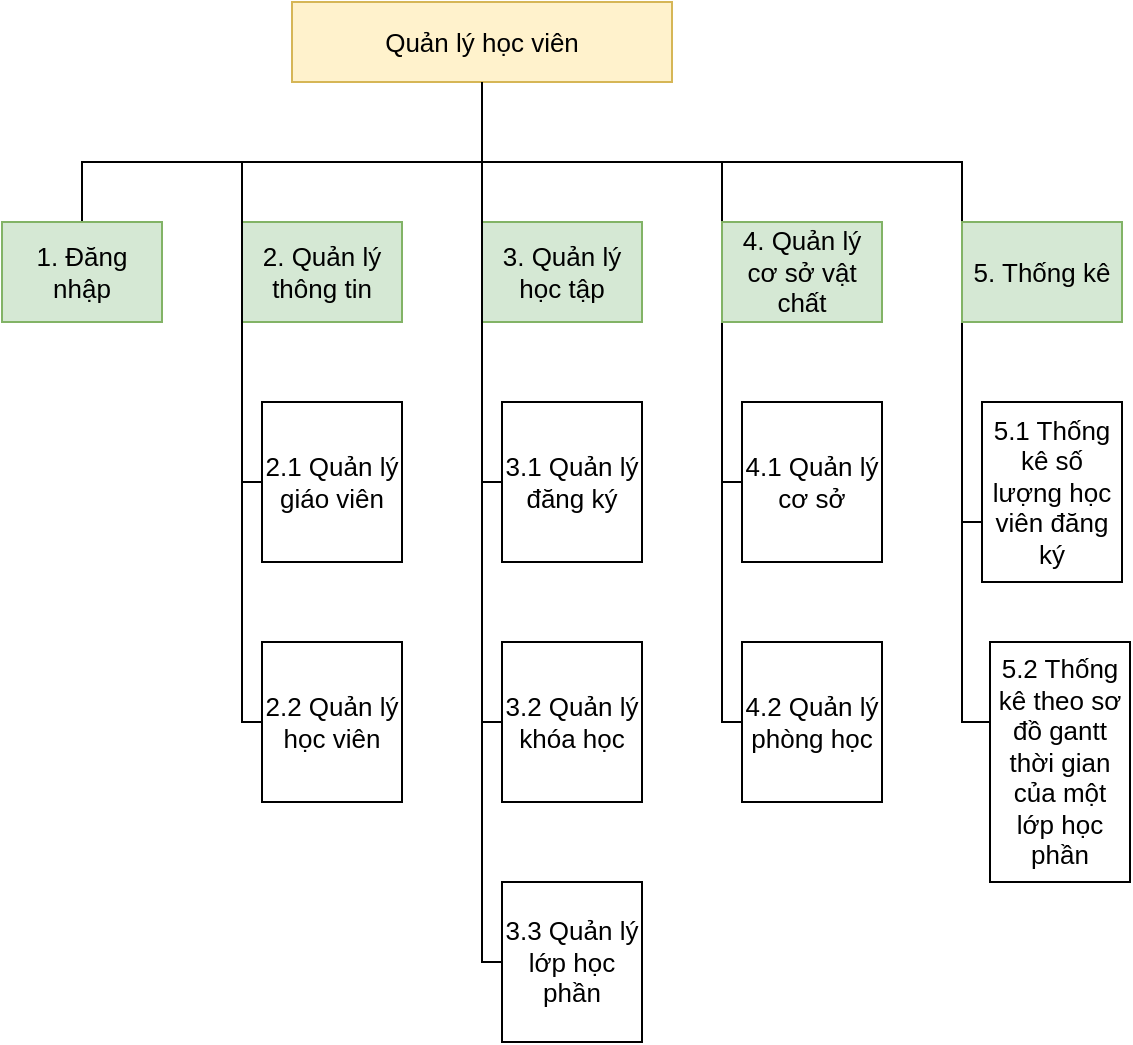 <mxfile version="24.6.4" type="device" pages="7">
  <diagram name="BFD" id="i5ylKhrZq8u5_AeNSk5R">
    <mxGraphModel dx="1621" dy="412" grid="1" gridSize="10" guides="1" tooltips="1" connect="1" arrows="1" fold="1" page="1" pageScale="1" pageWidth="827" pageHeight="1169" math="0" shadow="0">
      <root>
        <mxCell id="0" />
        <mxCell id="1" parent="0" />
        <mxCell id="_aUkXcW4COI3BlBbeslI-4" style="edgeStyle=orthogonalEdgeStyle;rounded=0;orthogonalLoop=1;jettySize=auto;html=1;exitX=0.5;exitY=1;exitDx=0;exitDy=0;endArrow=none;endFill=0;fontSize=13;" parent="1" source="_aUkXcW4COI3BlBbeslI-1" target="_aUkXcW4COI3BlBbeslI-2" edge="1">
          <mxGeometry relative="1" as="geometry">
            <Array as="points">
              <mxPoint x="160" y="240" />
              <mxPoint x="-40" y="240" />
            </Array>
          </mxGeometry>
        </mxCell>
        <mxCell id="_aUkXcW4COI3BlBbeslI-17" value="" style="edgeStyle=orthogonalEdgeStyle;rounded=0;orthogonalLoop=1;jettySize=auto;html=1;endArrow=none;endFill=0;fontSize=13;entryX=0;entryY=0;entryDx=0;entryDy=0;exitX=0.5;exitY=1;exitDx=0;exitDy=0;" parent="1" source="_aUkXcW4COI3BlBbeslI-1" target="_aUkXcW4COI3BlBbeslI-12" edge="1">
          <mxGeometry relative="1" as="geometry">
            <Array as="points">
              <mxPoint x="160" y="180" />
            </Array>
          </mxGeometry>
        </mxCell>
        <mxCell id="j6_4fpRVr1Zl9TPS4R5Y-79" style="edgeStyle=orthogonalEdgeStyle;rounded=0;orthogonalLoop=1;jettySize=auto;html=1;exitX=0.5;exitY=1;exitDx=0;exitDy=0;entryX=0;entryY=0;entryDx=0;entryDy=0;endArrow=none;endFill=0;" parent="1" source="_aUkXcW4COI3BlBbeslI-1" target="j6_4fpRVr1Zl9TPS4R5Y-27" edge="1">
          <mxGeometry relative="1" as="geometry">
            <Array as="points">
              <mxPoint x="160" y="180" />
              <mxPoint x="160" y="240" />
              <mxPoint x="280" y="240" />
            </Array>
          </mxGeometry>
        </mxCell>
        <mxCell id="j6_4fpRVr1Zl9TPS4R5Y-82" style="edgeStyle=orthogonalEdgeStyle;rounded=0;orthogonalLoop=1;jettySize=auto;html=1;exitX=0.5;exitY=1;exitDx=0;exitDy=0;entryX=0;entryY=0;entryDx=0;entryDy=0;endArrow=none;endFill=0;" parent="1" source="_aUkXcW4COI3BlBbeslI-1" target="j6_4fpRVr1Zl9TPS4R5Y-67" edge="1">
          <mxGeometry relative="1" as="geometry">
            <Array as="points">
              <mxPoint x="160" y="180" />
              <mxPoint x="160" y="240" />
              <mxPoint x="400" y="240" />
            </Array>
          </mxGeometry>
        </mxCell>
        <mxCell id="_aUkXcW4COI3BlBbeslI-1" value="Quản lý học viên" style="rounded=0;whiteSpace=wrap;html=1;fontSize=13;fillColor=#fff2cc;strokeColor=#d6b656;" parent="1" vertex="1">
          <mxGeometry x="65" y="160" width="190" height="40" as="geometry" />
        </mxCell>
        <mxCell id="_aUkXcW4COI3BlBbeslI-2" value="1. Đăng nhập" style="rounded=0;whiteSpace=wrap;html=1;imageWidth=24;fontSize=13;fillColor=#d5e8d4;strokeColor=#82b366;" parent="1" vertex="1">
          <mxGeometry x="-80" y="270" width="80" height="50" as="geometry" />
        </mxCell>
        <mxCell id="_aUkXcW4COI3BlBbeslI-38" style="edgeStyle=orthogonalEdgeStyle;rounded=0;orthogonalLoop=1;jettySize=auto;html=1;exitX=0;exitY=1;exitDx=0;exitDy=0;entryX=0;entryY=0.5;entryDx=0;entryDy=0;endArrow=none;endFill=0;fontSize=13;" parent="1" edge="1">
          <mxGeometry relative="1" as="geometry">
            <Array as="points">
              <mxPoint x="90" y="400" />
            </Array>
            <mxPoint x="90" y="320" as="sourcePoint" />
          </mxGeometry>
        </mxCell>
        <mxCell id="_aUkXcW4COI3BlBbeslI-39" style="edgeStyle=orthogonalEdgeStyle;rounded=0;orthogonalLoop=1;jettySize=auto;html=1;exitX=0;exitY=1;exitDx=0;exitDy=0;entryX=0;entryY=0.5;entryDx=0;entryDy=0;endArrow=none;endFill=0;fontSize=13;" parent="1" edge="1">
          <mxGeometry relative="1" as="geometry">
            <Array as="points">
              <mxPoint x="90" y="520" />
            </Array>
            <mxPoint x="90" y="320" as="sourcePoint" />
          </mxGeometry>
        </mxCell>
        <mxCell id="_aUkXcW4COI3BlBbeslI-40" style="edgeStyle=orthogonalEdgeStyle;rounded=0;orthogonalLoop=1;jettySize=auto;html=1;exitX=0;exitY=1;exitDx=0;exitDy=0;entryX=0;entryY=0.5;entryDx=0;entryDy=0;endArrow=none;endFill=0;fontSize=13;" parent="1" edge="1">
          <mxGeometry relative="1" as="geometry">
            <Array as="points">
              <mxPoint x="90" y="640" />
            </Array>
            <mxPoint x="90" y="320" as="sourcePoint" />
          </mxGeometry>
        </mxCell>
        <mxCell id="j6_4fpRVr1Zl9TPS4R5Y-16" style="edgeStyle=orthogonalEdgeStyle;rounded=0;orthogonalLoop=1;jettySize=auto;html=1;exitX=0;exitY=0.5;exitDx=0;exitDy=0;entryX=0;entryY=0.5;entryDx=0;entryDy=0;endArrow=none;endFill=0;" parent="1" source="_aUkXcW4COI3BlBbeslI-12" target="_aUkXcW4COI3BlBbeslI-48" edge="1">
          <mxGeometry relative="1" as="geometry">
            <Array as="points">
              <mxPoint x="160" y="400" />
            </Array>
          </mxGeometry>
        </mxCell>
        <mxCell id="j6_4fpRVr1Zl9TPS4R5Y-17" style="edgeStyle=orthogonalEdgeStyle;rounded=0;orthogonalLoop=1;jettySize=auto;html=1;exitX=0;exitY=0.5;exitDx=0;exitDy=0;entryX=0;entryY=0.5;entryDx=0;entryDy=0;endArrow=none;endFill=0;" parent="1" source="_aUkXcW4COI3BlBbeslI-12" target="_aUkXcW4COI3BlBbeslI-53" edge="1">
          <mxGeometry relative="1" as="geometry">
            <Array as="points">
              <mxPoint x="160" y="520" />
            </Array>
          </mxGeometry>
        </mxCell>
        <mxCell id="_aUkXcW4COI3BlBbeslI-12" value="3. Quản lý học tập" style="rounded=0;whiteSpace=wrap;html=1;imageWidth=24;fontSize=13;fillColor=#d5e8d4;strokeColor=#82b366;" parent="1" vertex="1">
          <mxGeometry x="160" y="270" width="80" height="50" as="geometry" />
        </mxCell>
        <mxCell id="j6_4fpRVr1Zl9TPS4R5Y-18" style="edgeStyle=orthogonalEdgeStyle;rounded=0;orthogonalLoop=1;jettySize=auto;html=1;exitX=0;exitY=0.5;exitDx=0;exitDy=0;entryX=0;entryY=0.5;entryDx=0;entryDy=0;endArrow=none;endFill=0;" parent="1" source="_aUkXcW4COI3BlBbeslI-15" target="_aUkXcW4COI3BlBbeslI-61" edge="1">
          <mxGeometry relative="1" as="geometry">
            <Array as="points">
              <mxPoint x="40" y="400" />
            </Array>
          </mxGeometry>
        </mxCell>
        <mxCell id="_aUkXcW4COI3BlBbeslI-15" value="2. Quản lý thông tin" style="rounded=0;whiteSpace=wrap;html=1;imageWidth=24;fontSize=13;fillColor=#d5e8d4;strokeColor=#82b366;" parent="1" vertex="1">
          <mxGeometry x="40" y="270" width="80" height="50" as="geometry" />
        </mxCell>
        <mxCell id="_aUkXcW4COI3BlBbeslI-48" value="3.1 Quản lý đăng ký" style="rounded=0;whiteSpace=wrap;html=1;fontSize=13;" parent="1" vertex="1">
          <mxGeometry x="170" y="360" width="70" height="80" as="geometry" />
        </mxCell>
        <mxCell id="_aUkXcW4COI3BlBbeslI-53" value="3.2 Quản lý khóa học" style="rounded=0;whiteSpace=wrap;html=1;fontSize=13;" parent="1" vertex="1">
          <mxGeometry x="170" y="480" width="70" height="80" as="geometry" />
        </mxCell>
        <mxCell id="_aUkXcW4COI3BlBbeslI-61" value="2.1 Quản lý&lt;div&gt;giáo viên&lt;/div&gt;" style="rounded=0;whiteSpace=wrap;html=1;fontSize=13;" parent="1" vertex="1">
          <mxGeometry x="50" y="360" width="70" height="80" as="geometry" />
        </mxCell>
        <mxCell id="j6_4fpRVr1Zl9TPS4R5Y-13" style="edgeStyle=orthogonalEdgeStyle;rounded=0;orthogonalLoop=1;jettySize=auto;html=1;exitX=0;exitY=0.5;exitDx=0;exitDy=0;entryX=0;entryY=0.5;entryDx=0;entryDy=0;endArrow=none;endFill=0;" parent="1" edge="1">
          <mxGeometry relative="1" as="geometry">
            <Array as="points">
              <mxPoint x="-200" y="400" />
            </Array>
            <mxPoint x="-200" y="295" as="sourcePoint" />
          </mxGeometry>
        </mxCell>
        <mxCell id="j6_4fpRVr1Zl9TPS4R5Y-14" style="edgeStyle=orthogonalEdgeStyle;rounded=0;orthogonalLoop=1;jettySize=auto;html=1;exitX=0;exitY=0.5;exitDx=0;exitDy=0;entryX=0;entryY=0.5;entryDx=0;entryDy=0;endArrow=none;endFill=0;" parent="1" edge="1">
          <mxGeometry relative="1" as="geometry">
            <Array as="points">
              <mxPoint x="-200" y="520" />
            </Array>
            <mxPoint x="-200" y="295" as="sourcePoint" />
          </mxGeometry>
        </mxCell>
        <mxCell id="j6_4fpRVr1Zl9TPS4R5Y-32" style="edgeStyle=orthogonalEdgeStyle;rounded=0;orthogonalLoop=1;jettySize=auto;html=1;exitX=0;exitY=0.5;exitDx=0;exitDy=0;entryX=0;entryY=0.5;entryDx=0;entryDy=0;endArrow=none;endFill=0;" parent="1" source="j6_4fpRVr1Zl9TPS4R5Y-27" target="j6_4fpRVr1Zl9TPS4R5Y-28" edge="1">
          <mxGeometry relative="1" as="geometry">
            <Array as="points">
              <mxPoint x="280" y="400" />
            </Array>
          </mxGeometry>
        </mxCell>
        <mxCell id="j6_4fpRVr1Zl9TPS4R5Y-33" style="edgeStyle=orthogonalEdgeStyle;rounded=0;orthogonalLoop=1;jettySize=auto;html=1;exitX=0;exitY=0.5;exitDx=0;exitDy=0;entryX=0;entryY=0.5;entryDx=0;entryDy=0;endArrow=none;endFill=0;" parent="1" source="j6_4fpRVr1Zl9TPS4R5Y-27" target="j6_4fpRVr1Zl9TPS4R5Y-29" edge="1">
          <mxGeometry relative="1" as="geometry">
            <Array as="points">
              <mxPoint x="280" y="520" />
            </Array>
          </mxGeometry>
        </mxCell>
        <mxCell id="j6_4fpRVr1Zl9TPS4R5Y-27" value="4. Quản lý&lt;div&gt;cơ sở vật chất&lt;/div&gt;" style="rounded=0;whiteSpace=wrap;html=1;imageWidth=24;fontSize=13;fillColor=#d5e8d4;strokeColor=#82b366;" parent="1" vertex="1">
          <mxGeometry x="280" y="270" width="80" height="50" as="geometry" />
        </mxCell>
        <mxCell id="j6_4fpRVr1Zl9TPS4R5Y-28" value="4.1 Quản lý cơ sở" style="rounded=0;whiteSpace=wrap;html=1;fontSize=13;" parent="1" vertex="1">
          <mxGeometry x="290" y="360" width="70" height="80" as="geometry" />
        </mxCell>
        <mxCell id="j6_4fpRVr1Zl9TPS4R5Y-29" value="4.2 Quản lý phòng học" style="rounded=0;whiteSpace=wrap;html=1;fontSize=13;" parent="1" vertex="1">
          <mxGeometry x="290" y="480" width="70" height="80" as="geometry" />
        </mxCell>
        <mxCell id="j6_4fpRVr1Zl9TPS4R5Y-50" style="edgeStyle=orthogonalEdgeStyle;rounded=0;orthogonalLoop=1;jettySize=auto;html=1;exitX=0;exitY=1;exitDx=0;exitDy=0;entryX=-0.002;entryY=0.56;entryDx=0;entryDy=0;entryPerimeter=0;endArrow=none;endFill=0;" parent="1" edge="1">
          <mxGeometry relative="1" as="geometry">
            <Array as="points">
              <mxPoint x="760" y="645" />
            </Array>
            <mxPoint x="760" y="320" as="sourcePoint" />
          </mxGeometry>
        </mxCell>
        <mxCell id="j6_4fpRVr1Zl9TPS4R5Y-51" style="edgeStyle=orthogonalEdgeStyle;rounded=0;orthogonalLoop=1;jettySize=auto;html=1;exitX=0;exitY=0.5;exitDx=0;exitDy=0;entryX=0;entryY=0.5;entryDx=0;entryDy=0;endArrow=none;endFill=0;" parent="1" edge="1">
          <mxGeometry relative="1" as="geometry">
            <Array as="points">
              <mxPoint x="760" y="400" />
            </Array>
            <mxPoint x="760" y="295" as="sourcePoint" />
          </mxGeometry>
        </mxCell>
        <mxCell id="j6_4fpRVr1Zl9TPS4R5Y-52" style="edgeStyle=orthogonalEdgeStyle;rounded=0;orthogonalLoop=1;jettySize=auto;html=1;exitX=0;exitY=0.5;exitDx=0;exitDy=0;entryX=0;entryY=0.5;entryDx=0;entryDy=0;endArrow=none;endFill=0;" parent="1" edge="1">
          <mxGeometry relative="1" as="geometry">
            <Array as="points">
              <mxPoint x="760" y="520" />
            </Array>
            <mxPoint x="760" y="295" as="sourcePoint" />
          </mxGeometry>
        </mxCell>
        <mxCell id="j6_4fpRVr1Zl9TPS4R5Y-65" style="edgeStyle=orthogonalEdgeStyle;rounded=0;orthogonalLoop=1;jettySize=auto;html=1;exitX=0;exitY=0.5;exitDx=0;exitDy=0;entryX=0;entryY=0.5;entryDx=0;entryDy=0;endArrow=none;endFill=0;" parent="1" source="j6_4fpRVr1Zl9TPS4R5Y-67" target="j6_4fpRVr1Zl9TPS4R5Y-68" edge="1">
          <mxGeometry relative="1" as="geometry">
            <Array as="points">
              <mxPoint x="400" y="420" />
            </Array>
          </mxGeometry>
        </mxCell>
        <mxCell id="j6_4fpRVr1Zl9TPS4R5Y-66" style="edgeStyle=orthogonalEdgeStyle;rounded=0;orthogonalLoop=1;jettySize=auto;html=1;exitX=0;exitY=0.5;exitDx=0;exitDy=0;entryX=0;entryY=0.5;entryDx=0;entryDy=0;endArrow=none;endFill=0;" parent="1" source="j6_4fpRVr1Zl9TPS4R5Y-67" target="j6_4fpRVr1Zl9TPS4R5Y-69" edge="1">
          <mxGeometry relative="1" as="geometry">
            <Array as="points">
              <mxPoint x="400" y="520" />
              <mxPoint x="414" y="520" />
            </Array>
          </mxGeometry>
        </mxCell>
        <mxCell id="j6_4fpRVr1Zl9TPS4R5Y-67" value="5. Thống kê" style="rounded=0;whiteSpace=wrap;html=1;imageWidth=24;fontSize=13;fillColor=#d5e8d4;strokeColor=#82b366;" parent="1" vertex="1">
          <mxGeometry x="400" y="270" width="80" height="50" as="geometry" />
        </mxCell>
        <mxCell id="j6_4fpRVr1Zl9TPS4R5Y-68" value="5.1 Thống kê số lượng học viên đăng ký" style="rounded=0;whiteSpace=wrap;html=1;fontSize=13;" parent="1" vertex="1">
          <mxGeometry x="410" y="360" width="70" height="90" as="geometry" />
        </mxCell>
        <mxCell id="j6_4fpRVr1Zl9TPS4R5Y-69" value="5.2 Thống kê theo sơ đồ gantt thời gian của một lớp học phần" style="rounded=0;whiteSpace=wrap;html=1;fontSize=13;" parent="1" vertex="1">
          <mxGeometry x="414" y="480" width="70" height="120" as="geometry" />
        </mxCell>
        <mxCell id="AIa0dRq8xdshEOttY_Yw-1" value="2.2 Quản lý học viên" style="rounded=0;whiteSpace=wrap;html=1;fontSize=13;" parent="1" vertex="1">
          <mxGeometry x="50" y="480" width="70" height="80" as="geometry" />
        </mxCell>
        <mxCell id="AIa0dRq8xdshEOttY_Yw-3" style="edgeStyle=orthogonalEdgeStyle;rounded=0;orthogonalLoop=1;jettySize=auto;html=1;endArrow=none;endFill=0;fontSize=13;entryX=0;entryY=0.5;entryDx=0;entryDy=0;exitX=0.5;exitY=1;exitDx=0;exitDy=0;" parent="1" source="_aUkXcW4COI3BlBbeslI-1" target="AIa0dRq8xdshEOttY_Yw-1" edge="1">
          <mxGeometry relative="1" as="geometry">
            <Array as="points">
              <mxPoint x="160" y="240" />
              <mxPoint x="40" y="240" />
              <mxPoint x="40" y="520" />
            </Array>
            <mxPoint x="310" y="150" as="sourcePoint" />
            <mxPoint x="160" y="270" as="targetPoint" />
          </mxGeometry>
        </mxCell>
        <mxCell id="fP50JGLOoaxoDESrlRG--3" value="3.3 Quản lý lớp học phần" style="rounded=0;whiteSpace=wrap;html=1;fontSize=13;" parent="1" vertex="1">
          <mxGeometry x="170" y="600" width="70" height="80" as="geometry" />
        </mxCell>
        <mxCell id="MDpG_uMS9QDUnjCIe_mp-1" style="edgeStyle=orthogonalEdgeStyle;rounded=0;orthogonalLoop=1;jettySize=auto;html=1;exitX=0.5;exitY=1;exitDx=0;exitDy=0;entryX=0;entryY=0.5;entryDx=0;entryDy=0;endArrow=none;endFill=0;" edge="1" parent="1" source="_aUkXcW4COI3BlBbeslI-1" target="fP50JGLOoaxoDESrlRG--3">
          <mxGeometry relative="1" as="geometry">
            <Array as="points">
              <mxPoint x="160" y="640" />
            </Array>
            <mxPoint x="170" y="305" as="sourcePoint" />
            <mxPoint x="180" y="530" as="targetPoint" />
          </mxGeometry>
        </mxCell>
      </root>
    </mxGraphModel>
  </diagram>
  <diagram id="3h8EFqcoZA2C4KJInMJP" name="DFD mức 0">
    <mxGraphModel dx="794" dy="1581" grid="1" gridSize="10" guides="1" tooltips="1" connect="1" arrows="1" fold="1" page="1" pageScale="1" pageWidth="827" pageHeight="1169" math="0" shadow="0">
      <root>
        <mxCell id="0" />
        <mxCell id="1" parent="0" />
        <mxCell id="XmfsNl9Z_LBczMc8AGAe-20" style="edgeStyle=orthogonalEdgeStyle;rounded=0;orthogonalLoop=1;jettySize=auto;html=1;exitX=0.898;exitY=0.199;exitDx=0;exitDy=0;endArrow=classic;endFill=1;entryX=0.006;entryY=0.294;entryDx=0;entryDy=0;entryPerimeter=0;exitPerimeter=0;" parent="1" source="NeZeCC6YxttfeEF0jfBr-1" target="XmfsNl9Z_LBczMc8AGAe-5" edge="1">
          <mxGeometry relative="1" as="geometry">
            <mxPoint x="540" y="230" as="targetPoint" />
            <mxPoint x="440" y="220" as="sourcePoint" />
          </mxGeometry>
        </mxCell>
        <mxCell id="eHNOjEhsCIhgIz0aF_4g-3" style="edgeStyle=orthogonalEdgeStyle;rounded=0;orthogonalLoop=1;jettySize=auto;html=1;exitX=0.704;exitY=0.043;exitDx=0;exitDy=0;entryX=0.75;entryY=1;entryDx=0;entryDy=0;exitPerimeter=0;" parent="1" source="NeZeCC6YxttfeEF0jfBr-1" target="eHNOjEhsCIhgIz0aF_4g-1" edge="1">
          <mxGeometry relative="1" as="geometry">
            <Array as="points" />
            <mxPoint x="390.08" y="199.12" as="sourcePoint" />
          </mxGeometry>
        </mxCell>
        <mxCell id="XmfsNl9Z_LBczMc8AGAe-6" style="edgeStyle=orthogonalEdgeStyle;rounded=0;orthogonalLoop=1;jettySize=auto;html=1;exitX=1;exitY=0.25;exitDx=0;exitDy=0;entryX=0.097;entryY=0.201;entryDx=0;entryDy=0;endArrow=classic;endFill=1;entryPerimeter=0;" parent="1" source="XmfsNl9Z_LBczMc8AGAe-3" target="NeZeCC6YxttfeEF0jfBr-1" edge="1">
          <mxGeometry relative="1" as="geometry">
            <mxPoint x="280" y="220" as="targetPoint" />
          </mxGeometry>
        </mxCell>
        <mxCell id="XmfsNl9Z_LBczMc8AGAe-3" value="HỌC VIÊN" style="whiteSpace=wrap;html=1;align=center;" parent="1" vertex="1">
          <mxGeometry x="80" y="200" width="100" height="80" as="geometry" />
        </mxCell>
        <mxCell id="XmfsNl9Z_LBczMc8AGAe-21" style="edgeStyle=orthogonalEdgeStyle;rounded=0;orthogonalLoop=1;jettySize=auto;html=1;exitX=0;exitY=0.75;exitDx=0;exitDy=0;entryX=1.001;entryY=0.491;entryDx=0;entryDy=0;entryPerimeter=0;endArrow=classic;endFill=1;" parent="1" source="XmfsNl9Z_LBczMc8AGAe-5" target="NeZeCC6YxttfeEF0jfBr-1" edge="1">
          <mxGeometry relative="1" as="geometry">
            <mxPoint x="439.84" y="252.05" as="targetPoint" />
          </mxGeometry>
        </mxCell>
        <mxCell id="XmfsNl9Z_LBczMc8AGAe-5" value="BAN QUẢN LÝ" style="whiteSpace=wrap;html=1;align=center;" parent="1" vertex="1">
          <mxGeometry x="540" y="200" width="100" height="70" as="geometry" />
        </mxCell>
        <mxCell id="XmfsNl9Z_LBczMc8AGAe-7" value="Cung cấp &lt;br&gt;thông tin" style="text;html=1;align=center;verticalAlign=middle;resizable=0;points=[];autosize=1;strokeColor=none;fillColor=none;" parent="1" vertex="1">
          <mxGeometry x="190" y="185" width="70" height="40" as="geometry" />
        </mxCell>
        <mxCell id="XmfsNl9Z_LBczMc8AGAe-18" style="edgeStyle=orthogonalEdgeStyle;rounded=0;orthogonalLoop=1;jettySize=auto;html=1;exitX=0.001;exitY=0.517;exitDx=0;exitDy=0;entryX=1;entryY=0.685;entryDx=0;entryDy=0;entryPerimeter=0;endArrow=classic;endFill=1;exitPerimeter=0;" parent="1" source="NeZeCC6YxttfeEF0jfBr-1" target="XmfsNl9Z_LBczMc8AGAe-3" edge="1">
          <mxGeometry relative="1" as="geometry">
            <mxPoint x="280" y="255" as="sourcePoint" />
          </mxGeometry>
        </mxCell>
        <mxCell id="XmfsNl9Z_LBczMc8AGAe-19" value="Thời khóa biểu,&lt;br&gt;Xếp loại&lt;div&gt;Chứng chỉ&lt;/div&gt;&lt;div&gt;Khuyến mãi&lt;/div&gt;" style="text;html=1;align=center;verticalAlign=middle;resizable=0;points=[];autosize=1;strokeColor=none;fillColor=none;" parent="1" vertex="1">
          <mxGeometry x="180" y="260" width="110" height="70" as="geometry" />
        </mxCell>
        <mxCell id="XmfsNl9Z_LBczMc8AGAe-22" value="Nhận báo cáo&lt;br&gt;thống kê" style="text;html=1;align=center;verticalAlign=middle;resizable=0;points=[];autosize=1;strokeColor=none;fillColor=none;" parent="1" vertex="1">
          <mxGeometry x="430" y="180" width="100" height="40" as="geometry" />
        </mxCell>
        <mxCell id="XmfsNl9Z_LBczMc8AGAe-23" value="Cập nhật &lt;br&gt;thông tin&lt;br&gt;lên hệ thống" style="text;html=1;align=center;verticalAlign=middle;resizable=0;points=[];autosize=1;strokeColor=none;fillColor=none;" parent="1" vertex="1">
          <mxGeometry x="450" y="252" width="90" height="60" as="geometry" />
        </mxCell>
        <mxCell id="eHNOjEhsCIhgIz0aF_4g-2" style="edgeStyle=orthogonalEdgeStyle;rounded=0;orthogonalLoop=1;jettySize=auto;html=1;exitX=0.25;exitY=1;exitDx=0;exitDy=0;entryX=0.298;entryY=0.043;entryDx=0;entryDy=0;entryPerimeter=0;" parent="1" source="eHNOjEhsCIhgIz0aF_4g-1" target="NeZeCC6YxttfeEF0jfBr-1" edge="1">
          <mxGeometry relative="1" as="geometry">
            <mxPoint x="330" y="200" as="targetPoint" />
            <Array as="points">
              <mxPoint x="330" y="200" />
              <mxPoint x="330" y="200" />
            </Array>
          </mxGeometry>
        </mxCell>
        <mxCell id="eHNOjEhsCIhgIz0aF_4g-1" value="GIÁo VIÊN" style="whiteSpace=wrap;html=1;align=center;" parent="1" vertex="1">
          <mxGeometry x="300" y="-10" width="120" height="80" as="geometry" />
        </mxCell>
        <mxCell id="eHNOjEhsCIhgIz0aF_4g-4" value="Cung cấp &lt;br&gt;thông tin" style="text;html=1;align=right;verticalAlign=middle;resizable=0;points=[];autosize=1;strokeColor=none;fillColor=none;" parent="1" vertex="1">
          <mxGeometry x="256" y="95" width="70" height="40" as="geometry" />
        </mxCell>
        <mxCell id="eHNOjEhsCIhgIz0aF_4g-6" value="Danh sách lớp&lt;br&gt;Danh sách sinh viên &lt;br&gt;&lt;div style=&quot;&quot;&gt;&lt;span style=&quot;background-color: initial;&quot;&gt;của một lớp&lt;/span&gt;&lt;/div&gt;&lt;div style=&quot;&quot;&gt;&lt;span style=&quot;background-color: initial;&quot;&gt;Lịch dạy&lt;/span&gt;&lt;/div&gt;" style="text;html=1;align=left;verticalAlign=middle;resizable=0;points=[];autosize=1;strokeColor=none;fillColor=none;" parent="1" vertex="1">
          <mxGeometry x="400" y="95" width="130" height="70" as="geometry" />
        </mxCell>
        <mxCell id="NeZeCC6YxttfeEF0jfBr-1" value="Quản lý học viên" style="shape=ellipse;container=1;horizontal=1;horizontalStack=0;resizeParent=1;resizeParentMax=0;resizeLast=0;html=1;dashed=0;collapsible=0;labelBackgroundColor=none;rounded=1;fillColor=default;" parent="1" vertex="1">
          <mxGeometry x="286.25" y="198" width="147.5" height="110" as="geometry" />
        </mxCell>
        <mxCell id="NeZeCC6YxttfeEF0jfBr-2" value="" style="line;strokeWidth=1;fillColor=none;rotatable=0;labelPosition=right;points=[];portConstraint=eastwest;dashed=0;resizeWidth=1;labelBackgroundColor=none;strokeColor=#000000;fontColor=#5C5C5C;rounded=1;" parent="NeZeCC6YxttfeEF0jfBr-1" vertex="1">
          <mxGeometry x="7.375" y="27.5" width="132.75" height="9.167" as="geometry" />
        </mxCell>
        <mxCell id="NeZeCC6YxttfeEF0jfBr-3" value="&lt;font face=&quot;Helvetica&quot; style=&quot;font-size: 15px;&quot;&gt;0&lt;/font&gt;" style="text;html=1;align=center;verticalAlign=middle;resizable=0;points=[];autosize=1;strokeColor=none;fillColor=none;fontSize=20;fontFamily=Architects Daughter;fontColor=#1D3557;" parent="NeZeCC6YxttfeEF0jfBr-1" vertex="1">
          <mxGeometry x="57.361" width="30" height="40" as="geometry" />
        </mxCell>
      </root>
    </mxGraphModel>
  </diagram>
  <diagram name="DFD mức 1" id="t-5wIcTRulvHZs4qV0Jo">
    <mxGraphModel dx="794" dy="412" grid="1" gridSize="10" guides="1" tooltips="1" connect="1" arrows="1" fold="1" page="1" pageScale="1" pageWidth="827" pageHeight="1169" math="0" shadow="0">
      <root>
        <mxCell id="nUr2D8WX8FKunip_cvun-0" />
        <mxCell id="nUr2D8WX8FKunip_cvun-1" parent="nUr2D8WX8FKunip_cvun-0" />
        <mxCell id="nUr2D8WX8FKunip_cvun-2" style="edgeStyle=orthogonalEdgeStyle;rounded=0;orthogonalLoop=1;jettySize=auto;html=1;exitX=0.095;exitY=0.829;exitDx=0;exitDy=0;entryX=0.21;entryY=0.001;entryDx=0;entryDy=0;exitPerimeter=0;entryPerimeter=0;" parent="nUr2D8WX8FKunip_cvun-1" source="nUr2D8WX8FKunip_cvun-43" target="nUr2D8WX8FKunip_cvun-11" edge="1">
          <mxGeometry relative="1" as="geometry">
            <Array as="points">
              <mxPoint x="181" y="179" />
            </Array>
            <mxPoint x="454" y="98" as="sourcePoint" />
          </mxGeometry>
        </mxCell>
        <mxCell id="MYdE3hTSr5ZU-dmGHiou-6" value="&lt;span style=&quot;font-size: 13px; text-align: left; background-color: initial;&quot; class=&quot;custom-cursor-default-hover&quot;&gt;Tên đăng nhập/&amp;nbsp;&lt;/span&gt;&lt;span style=&quot;font-size: 13px; text-align: left; background-color: initial;&quot;&gt;Mật khẩu&lt;/span&gt;" style="edgeLabel;html=1;align=center;verticalAlign=middle;resizable=0;points=[];" parent="nUr2D8WX8FKunip_cvun-2" vertex="1" connectable="0">
          <mxGeometry x="-0.48" y="3" relative="1" as="geometry">
            <mxPoint x="-3" y="-4" as="offset" />
          </mxGeometry>
        </mxCell>
        <mxCell id="nUr2D8WX8FKunip_cvun-8" style="edgeStyle=orthogonalEdgeStyle;rounded=0;orthogonalLoop=1;jettySize=auto;html=1;exitX=0.003;exitY=0.142;exitDx=0;exitDy=0;entryX=-0.015;entryY=0.224;entryDx=0;entryDy=0;entryPerimeter=0;exitPerimeter=0;" parent="nUr2D8WX8FKunip_cvun-1" source="nUr2D8WX8FKunip_cvun-11" target="nUr2D8WX8FKunip_cvun-44" edge="1">
          <mxGeometry relative="1" as="geometry">
            <Array as="points">
              <mxPoint x="140" y="369" />
              <mxPoint x="140" y="124" />
            </Array>
            <mxPoint x="423.28" y="113.2" as="targetPoint" />
          </mxGeometry>
        </mxCell>
        <mxCell id="MYdE3hTSr5ZU-dmGHiou-5" value="&lt;span style=&quot;font-size: 13px; text-align: left; background-color: rgb(251, 251, 251);&quot;&gt;Giao diện của ban quản lý&lt;/span&gt;" style="edgeLabel;html=1;align=center;verticalAlign=middle;resizable=0;points=[];" parent="nUr2D8WX8FKunip_cvun-8" vertex="1" connectable="0">
          <mxGeometry x="0.529" relative="1" as="geometry">
            <mxPoint as="offset" />
          </mxGeometry>
        </mxCell>
        <mxCell id="nUr2D8WX8FKunip_cvun-9" style="edgeStyle=orthogonalEdgeStyle;rounded=0;orthogonalLoop=1;jettySize=auto;html=1;exitX=0.205;exitY=0.005;exitDx=0;exitDy=0;entryX=0.198;entryY=0.101;entryDx=0;entryDy=0;entryPerimeter=0;exitPerimeter=0;" parent="nUr2D8WX8FKunip_cvun-1" source="nUr2D8WX8FKunip_cvun-11" target="nUr2D8WX8FKunip_cvun-46" edge="1">
          <mxGeometry relative="1" as="geometry">
            <mxPoint x="424" y="325.5" as="targetPoint" />
            <Array as="points">
              <mxPoint x="201" y="358" />
              <mxPoint x="201" y="270" />
            </Array>
          </mxGeometry>
        </mxCell>
        <mxCell id="_tZvxsmy6sDo7wsTUDjQ-2" value="&lt;span style=&quot;font-size: 13px; background-color: rgb(251, 251, 251);&quot;&gt;Thêm/ sửa/ xóa thông tin học viên&lt;/span&gt;" style="edgeLabel;html=1;align=center;verticalAlign=middle;resizable=0;points=[];" parent="nUr2D8WX8FKunip_cvun-9" vertex="1" connectable="0">
          <mxGeometry x="-0.195" y="-1" relative="1" as="geometry">
            <mxPoint x="97" y="-1" as="offset" />
          </mxGeometry>
        </mxCell>
        <mxCell id="LIZPD5j_KsWca5ZtDMA_-6" style="edgeStyle=orthogonalEdgeStyle;rounded=0;orthogonalLoop=1;jettySize=auto;html=1;exitX=0.999;exitY=0.158;exitDx=0;exitDy=0;entryX=0.174;entryY=0.133;entryDx=0;entryDy=0;entryPerimeter=0;exitPerimeter=0;" parent="nUr2D8WX8FKunip_cvun-1" source="nUr2D8WX8FKunip_cvun-11" target="LIZPD5j_KsWca5ZtDMA_-0" edge="1">
          <mxGeometry relative="1" as="geometry">
            <mxPoint x="262.39" y="420" as="sourcePoint" />
            <mxPoint x="445.61" y="420.376" as="targetPoint" />
            <Array as="points">
              <mxPoint x="462" y="371" />
              <mxPoint x="462" y="413" />
            </Array>
          </mxGeometry>
        </mxCell>
        <mxCell id="_tZvxsmy6sDo7wsTUDjQ-5" value="&lt;span style=&quot;background-color: rgb(251, 251, 251);&quot;&gt;&lt;font style=&quot;font-size: 11px;&quot;&gt;Thêm/ sửa khóa học&lt;/font&gt;&lt;/span&gt;" style="edgeLabel;html=1;align=center;verticalAlign=middle;resizable=0;points=[];" parent="LIZPD5j_KsWca5ZtDMA_-6" vertex="1" connectable="0">
          <mxGeometry x="0.011" y="-1" relative="1" as="geometry">
            <mxPoint as="offset" />
          </mxGeometry>
        </mxCell>
        <mxCell id="_tZvxsmy6sDo7wsTUDjQ-27" style="edgeStyle=orthogonalEdgeStyle;rounded=0;orthogonalLoop=1;jettySize=auto;html=1;exitX=0;exitY=0.75;exitDx=0;exitDy=0;entryX=0.355;entryY=0.971;entryDx=0;entryDy=0;entryPerimeter=0;" parent="nUr2D8WX8FKunip_cvun-1" source="nUr2D8WX8FKunip_cvun-11" target="LIZPD5j_KsWca5ZtDMA_-3" edge="1">
          <mxGeometry relative="1" as="geometry">
            <Array as="points">
              <mxPoint x="120" y="418" />
              <mxPoint x="120" y="820" />
              <mxPoint x="482" y="820" />
            </Array>
          </mxGeometry>
        </mxCell>
        <mxCell id="_tZvxsmy6sDo7wsTUDjQ-28" value="Thêm/ sửa thông tin phòng học" style="edgeLabel;html=1;align=center;verticalAlign=middle;resizable=0;points=[];" parent="_tZvxsmy6sDo7wsTUDjQ-27" vertex="1" connectable="0">
          <mxGeometry x="0.23" y="1" relative="1" as="geometry">
            <mxPoint as="offset" />
          </mxGeometry>
        </mxCell>
        <mxCell id="KzTPlq4WzMC4_79taV48-3" style="edgeStyle=orthogonalEdgeStyle;rounded=0;orthogonalLoop=1;jettySize=auto;html=1;exitX=-0.002;exitY=0.65;exitDx=0;exitDy=0;entryX=0;entryY=0.5;entryDx=0;entryDy=0;exitPerimeter=0;" parent="nUr2D8WX8FKunip_cvun-1" source="nUr2D8WX8FKunip_cvun-11" target="_tZvxsmy6sDo7wsTUDjQ-22" edge="1">
          <mxGeometry relative="1" as="geometry">
            <Array as="points">
              <mxPoint x="100" y="410" />
              <mxPoint x="100" y="909" />
            </Array>
          </mxGeometry>
        </mxCell>
        <mxCell id="KzTPlq4WzMC4_79taV48-4" value="Yêu cầu thống kê" style="edgeLabel;html=1;align=center;verticalAlign=middle;resizable=0;points=[];" parent="KzTPlq4WzMC4_79taV48-3" vertex="1" connectable="0">
          <mxGeometry x="0.593" y="1" relative="1" as="geometry">
            <mxPoint as="offset" />
          </mxGeometry>
        </mxCell>
        <mxCell id="nUr2D8WX8FKunip_cvun-11" value="PHÒNG&lt;br style=&quot;font-size: 14px;&quot;&gt;QUẢN LÝ" style="whiteSpace=wrap;html=1;align=center;fontSize=14;" parent="nUr2D8WX8FKunip_cvun-1" vertex="1">
          <mxGeometry x="160" y="358" width="100" height="80" as="geometry" />
        </mxCell>
        <mxCell id="HZNBICY3wc1jq_g6KMAL-0" style="rounded=0;orthogonalLoop=1;jettySize=auto;html=1;exitX=0.75;exitY=0;exitDx=0;exitDy=0;entryX=0.09;entryY=0.813;entryDx=0;entryDy=0;entryPerimeter=0;edgeStyle=orthogonalEdgeStyle;" parent="nUr2D8WX8FKunip_cvun-1" source="nUr2D8WX8FKunip_cvun-14" target="LIZPD5j_KsWca5ZtDMA_-0" edge="1">
          <mxGeometry relative="1" as="geometry">
            <Array as="points">
              <mxPoint x="235" y="480" />
              <mxPoint x="453" y="480" />
            </Array>
          </mxGeometry>
        </mxCell>
        <mxCell id="_tZvxsmy6sDo7wsTUDjQ-17" value="Đăng ký" style="edgeLabel;html=1;align=center;verticalAlign=middle;resizable=0;points=[];" parent="HZNBICY3wc1jq_g6KMAL-0" vertex="1" connectable="0">
          <mxGeometry x="0.114" y="2" relative="1" as="geometry">
            <mxPoint as="offset" />
          </mxGeometry>
        </mxCell>
        <mxCell id="nUr2D8WX8FKunip_cvun-14" value="HỌC VIÊN" style="whiteSpace=wrap;html=1;align=center;fontSize=14;" parent="nUr2D8WX8FKunip_cvun-1" vertex="1">
          <mxGeometry x="160" y="544.5" width="100" height="80" as="geometry" />
        </mxCell>
        <mxCell id="nUr2D8WX8FKunip_cvun-15" value="GIẢNG VIÊN" style="whiteSpace=wrap;html=1;align=center;fontSize=14;" parent="nUr2D8WX8FKunip_cvun-1" vertex="1">
          <mxGeometry x="160" y="660" width="100" height="80" as="geometry" />
        </mxCell>
        <mxCell id="nUr2D8WX8FKunip_cvun-24" value="&lt;div style=&quot;text-align: left; font-size: 13px;&quot;&gt;&lt;br&gt;&lt;/div&gt;" style="text;html=1;align=center;verticalAlign=middle;resizable=0;points=[];autosize=1;strokeColor=none;fillColor=none;fontSize=13;" parent="nUr2D8WX8FKunip_cvun-1" vertex="1">
          <mxGeometry x="299" y="150" width="20" height="30" as="geometry" />
        </mxCell>
        <mxCell id="nUr2D8WX8FKunip_cvun-32" style="edgeStyle=orthogonalEdgeStyle;rounded=0;orthogonalLoop=1;jettySize=auto;html=1;exitX=0;exitY=0.75;exitDx=0;exitDy=0;entryX=0.73;entryY=0.039;entryDx=0;entryDy=0;entryPerimeter=0;" parent="nUr2D8WX8FKunip_cvun-1" source="_vWTa6XE9hMRTimsOmO0-0" target="LIZPD5j_KsWca5ZtDMA_-0" edge="1">
          <mxGeometry relative="1" as="geometry">
            <Array as="points">
              <mxPoint x="570" y="332" />
              <mxPoint x="570" y="404" />
            </Array>
            <mxPoint x="766.0" y="315" as="sourcePoint" />
            <mxPoint x="544" y="470" as="targetPoint" />
          </mxGeometry>
        </mxCell>
        <mxCell id="nUr2D8WX8FKunip_cvun-38" style="rounded=0;orthogonalLoop=1;jettySize=auto;html=1;exitX=0.854;exitY=0.143;exitDx=0;exitDy=0;entryX=0;entryY=0.5;entryDx=0;entryDy=0;exitPerimeter=0;" parent="nUr2D8WX8FKunip_cvun-1" source="nUr2D8WX8FKunip_cvun-46" target="nUr2D8WX8FKunip_cvun-42" edge="1">
          <mxGeometry relative="1" as="geometry">
            <mxPoint x="544" y="300.5" as="sourcePoint" />
            <mxPoint x="636" y="300" as="targetPoint" />
          </mxGeometry>
        </mxCell>
        <mxCell id="nUr2D8WX8FKunip_cvun-42" value="Học viên" style="html=1;dashed=0;whiteSpace=wrap;shape=partialRectangle;right=0;left=0;" parent="nUr2D8WX8FKunip_cvun-1" vertex="1">
          <mxGeometry x="640" y="260" width="100" height="30" as="geometry" />
        </mxCell>
        <mxCell id="_tZvxsmy6sDo7wsTUDjQ-12" value="" style="edgeStyle=orthogonalEdgeStyle;rounded=0;orthogonalLoop=1;jettySize=auto;html=1;" parent="nUr2D8WX8FKunip_cvun-1" source="nUr2D8WX8FKunip_cvun-43" target="nUr2D8WX8FKunip_cvun-48" edge="1">
          <mxGeometry relative="1" as="geometry" />
        </mxCell>
        <mxCell id="nUr2D8WX8FKunip_cvun-43" value="&lt;b&gt;&lt;font style=&quot;font-size: 14px;&quot;&gt;Đăng nhập&lt;/font&gt;&lt;/b&gt;" style="shape=ellipse;container=1;horizontal=1;horizontalStack=0;resizeParent=1;resizeParentMax=0;resizeLast=0;html=1;dashed=0;collapsible=0;labelBackgroundColor=none;rounded=1;fillColor=default;strokeWidth=2;" parent="nUr2D8WX8FKunip_cvun-1" vertex="1">
          <mxGeometry x="443" y="98" width="110" height="98" as="geometry" />
        </mxCell>
        <mxCell id="nUr2D8WX8FKunip_cvun-44" value="" style="line;strokeWidth=1;fillColor=none;rotatable=0;labelPosition=right;points=[];portConstraint=eastwest;dashed=0;resizeWidth=1;labelBackgroundColor=none;strokeColor=#000000;fontColor=#5C5C5C;rounded=1;" parent="nUr2D8WX8FKunip_cvun-43" vertex="1">
          <mxGeometry x="5.5" y="24.5" width="99" height="8.167" as="geometry" />
        </mxCell>
        <mxCell id="nUr2D8WX8FKunip_cvun-45" value="&lt;font face=&quot;Helvetica&quot;&gt;&lt;span style=&quot;font-size: 15px;&quot;&gt;&lt;b&gt;1&lt;/b&gt;&lt;/span&gt;&lt;/font&gt;" style="text;html=1;align=center;verticalAlign=top;resizable=0;points=[];autosize=1;strokeColor=none;fillColor=none;fontSize=20;fontFamily=Architects Daughter;fontColor=#000000;" parent="nUr2D8WX8FKunip_cvun-43" vertex="1">
          <mxGeometry x="39.998" width="30" height="40" as="geometry" />
        </mxCell>
        <mxCell id="_tZvxsmy6sDo7wsTUDjQ-1" style="edgeStyle=orthogonalEdgeStyle;rounded=0;orthogonalLoop=1;jettySize=auto;html=1;exitX=0.974;exitY=0.666;exitDx=0;exitDy=0;exitPerimeter=0;entryX=0;entryY=0.25;entryDx=0;entryDy=0;" parent="nUr2D8WX8FKunip_cvun-1" source="nUr2D8WX8FKunip_cvun-46" target="_vWTa6XE9hMRTimsOmO0-0" edge="1">
          <mxGeometry relative="1" as="geometry">
            <mxPoint x="540.68" y="324.418" as="sourcePoint" />
            <Array as="points">
              <mxPoint x="550" y="318" />
              <mxPoint x="597" y="318" />
            </Array>
          </mxGeometry>
        </mxCell>
        <mxCell id="_tZvxsmy6sDo7wsTUDjQ-13" value="" style="edgeStyle=orthogonalEdgeStyle;rounded=0;orthogonalLoop=1;jettySize=auto;html=1;" parent="nUr2D8WX8FKunip_cvun-1" source="nUr2D8WX8FKunip_cvun-46" target="LIZPD5j_KsWca5ZtDMA_-2" edge="1">
          <mxGeometry relative="1" as="geometry" />
        </mxCell>
        <mxCell id="nUr2D8WX8FKunip_cvun-46" value="&lt;b&gt;&lt;font style=&quot;font-size: 14px;&quot;&gt;Quản lý&lt;/font&gt;&lt;/b&gt;&lt;div&gt;&lt;span style=&quot;font-size: 14px;&quot;&gt;&lt;b&gt;thông tin&lt;/b&gt;&lt;/span&gt;&lt;/div&gt;" style="shape=ellipse;container=1;horizontal=1;horizontalStack=0;resizeParent=1;resizeParentMax=0;resizeLast=0;html=1;dashed=0;collapsible=0;labelBackgroundColor=none;rounded=1;fillColor=default;strokeWidth=2;" parent="nUr2D8WX8FKunip_cvun-1" vertex="1">
          <mxGeometry x="443" y="260" width="110" height="98" as="geometry" />
        </mxCell>
        <mxCell id="nUr2D8WX8FKunip_cvun-47" value="" style="line;strokeWidth=1;fillColor=none;rotatable=0;labelPosition=right;points=[];portConstraint=eastwest;dashed=0;resizeWidth=1;labelBackgroundColor=none;strokeColor=#000000;fontColor=#5C5C5C;rounded=1;" parent="nUr2D8WX8FKunip_cvun-46" vertex="1">
          <mxGeometry x="5.5" y="24.5" width="99" height="8.167" as="geometry" />
        </mxCell>
        <mxCell id="nUr2D8WX8FKunip_cvun-48" value="&lt;font face=&quot;Helvetica&quot;&gt;&lt;span style=&quot;font-size: 15px;&quot;&gt;&lt;b&gt;2&lt;/b&gt;&lt;/span&gt;&lt;/font&gt;" style="text;html=1;align=center;verticalAlign=top;resizable=0;points=[];autosize=1;strokeColor=none;fillColor=none;fontSize=20;fontFamily=Architects Daughter;fontColor=#000000;" parent="nUr2D8WX8FKunip_cvun-46" vertex="1">
          <mxGeometry x="39.998" width="30" height="40" as="geometry" />
        </mxCell>
        <mxCell id="HZNBICY3wc1jq_g6KMAL-2" style="edgeStyle=orthogonalEdgeStyle;rounded=0;orthogonalLoop=1;jettySize=auto;html=1;exitX=0.005;exitY=0.588;exitDx=0;exitDy=0;entryX=0.5;entryY=0;entryDx=0;entryDy=0;exitPerimeter=0;" parent="nUr2D8WX8FKunip_cvun-1" source="LIZPD5j_KsWca5ZtDMA_-0" target="nUr2D8WX8FKunip_cvun-14" edge="1">
          <mxGeometry relative="1" as="geometry">
            <Array as="points">
              <mxPoint x="210" y="458" />
            </Array>
          </mxGeometry>
        </mxCell>
        <mxCell id="_tZvxsmy6sDo7wsTUDjQ-15" value="Nhận thông tin lớp học phần" style="edgeLabel;html=1;align=center;verticalAlign=middle;resizable=0;points=[];" parent="HZNBICY3wc1jq_g6KMAL-2" vertex="1" connectable="0">
          <mxGeometry x="-0.098" relative="1" as="geometry">
            <mxPoint x="23" as="offset" />
          </mxGeometry>
        </mxCell>
        <mxCell id="_tZvxsmy6sDo7wsTUDjQ-14" value="" style="edgeStyle=orthogonalEdgeStyle;rounded=0;orthogonalLoop=1;jettySize=auto;html=1;" parent="nUr2D8WX8FKunip_cvun-1" source="LIZPD5j_KsWca5ZtDMA_-0" target="LIZPD5j_KsWca5ZtDMA_-5" edge="1">
          <mxGeometry relative="1" as="geometry" />
        </mxCell>
        <mxCell id="_tZvxsmy6sDo7wsTUDjQ-18" style="edgeStyle=orthogonalEdgeStyle;rounded=0;orthogonalLoop=1;jettySize=auto;html=1;exitX=0.332;exitY=0.98;exitDx=0;exitDy=0;entryX=1;entryY=0.25;entryDx=0;entryDy=0;exitPerimeter=0;" parent="nUr2D8WX8FKunip_cvun-1" source="LIZPD5j_KsWca5ZtDMA_-0" target="nUr2D8WX8FKunip_cvun-15" edge="1">
          <mxGeometry relative="1" as="geometry">
            <Array as="points">
              <mxPoint x="480" y="490" />
              <mxPoint x="390" y="490" />
              <mxPoint x="390" y="680" />
            </Array>
          </mxGeometry>
        </mxCell>
        <mxCell id="_tZvxsmy6sDo7wsTUDjQ-20" value="Nhận thông tin lớp&lt;div&gt;học phần đảm nhận&lt;/div&gt;" style="edgeLabel;html=1;align=center;verticalAlign=middle;resizable=0;points=[];" parent="_tZvxsmy6sDo7wsTUDjQ-18" vertex="1" connectable="0">
          <mxGeometry x="0.661" relative="1" as="geometry">
            <mxPoint x="1" as="offset" />
          </mxGeometry>
        </mxCell>
        <mxCell id="LIZPD5j_KsWca5ZtDMA_-0" value="&lt;b&gt;&lt;font style=&quot;font-size: 14px;&quot;&gt;Quản lý&lt;/font&gt;&lt;/b&gt;&lt;div&gt;&lt;b&gt;&lt;font style=&quot;font-size: 14px;&quot;&gt;học tập&lt;/font&gt;&lt;/b&gt;&lt;/div&gt;" style="shape=ellipse;container=1;horizontal=1;horizontalStack=0;resizeParent=1;resizeParentMax=0;resizeLast=0;html=1;dashed=0;collapsible=0;labelBackgroundColor=none;rounded=1;fillColor=default;strokeWidth=2;" parent="nUr2D8WX8FKunip_cvun-1" vertex="1">
          <mxGeometry x="443" y="400" width="110" height="98" as="geometry" />
        </mxCell>
        <mxCell id="LIZPD5j_KsWca5ZtDMA_-1" value="" style="line;strokeWidth=1;fillColor=none;rotatable=0;labelPosition=right;points=[];portConstraint=eastwest;dashed=0;resizeWidth=1;labelBackgroundColor=none;strokeColor=#000000;fontColor=#5C5C5C;rounded=1;" parent="LIZPD5j_KsWca5ZtDMA_-0" vertex="1">
          <mxGeometry x="5.5" y="24.5" width="99" height="8.167" as="geometry" />
        </mxCell>
        <mxCell id="LIZPD5j_KsWca5ZtDMA_-2" value="&lt;font face=&quot;Helvetica&quot;&gt;&lt;span style=&quot;font-size: 15px;&quot;&gt;&lt;b&gt;3&lt;/b&gt;&lt;/span&gt;&lt;/font&gt;" style="text;html=1;align=center;verticalAlign=top;resizable=0;points=[];autosize=1;strokeColor=none;fillColor=none;fontSize=20;fontFamily=Architects Daughter;fontColor=#000000;" parent="LIZPD5j_KsWca5ZtDMA_-0" vertex="1">
          <mxGeometry x="39.998" width="30" height="40" as="geometry" />
        </mxCell>
        <mxCell id="_tZvxsmy6sDo7wsTUDjQ-25" value="" style="edgeStyle=orthogonalEdgeStyle;rounded=0;orthogonalLoop=1;jettySize=auto;html=1;" parent="nUr2D8WX8FKunip_cvun-1" source="LIZPD5j_KsWca5ZtDMA_-3" target="_tZvxsmy6sDo7wsTUDjQ-22" edge="1">
          <mxGeometry relative="1" as="geometry" />
        </mxCell>
        <mxCell id="LIZPD5j_KsWca5ZtDMA_-3" value="&lt;b&gt;&lt;font style=&quot;font-size: 14px;&quot;&gt;Quản lý &lt;br&gt;cơ sở vật chất&lt;/font&gt;&lt;/b&gt;" style="shape=ellipse;container=1;horizontal=1;horizontalStack=0;resizeParent=1;resizeParentMax=0;resizeLast=0;html=1;dashed=0;collapsible=0;labelBackgroundColor=none;rounded=1;fillColor=default;strokeWidth=2;" parent="nUr2D8WX8FKunip_cvun-1" vertex="1">
          <mxGeometry x="443" y="570" width="110" height="98" as="geometry" />
        </mxCell>
        <mxCell id="LIZPD5j_KsWca5ZtDMA_-4" value="" style="line;strokeWidth=1;fillColor=none;rotatable=0;labelPosition=right;points=[];portConstraint=eastwest;dashed=0;resizeWidth=1;labelBackgroundColor=none;strokeColor=#000000;fontColor=#5C5C5C;rounded=1;" parent="LIZPD5j_KsWca5ZtDMA_-3" vertex="1">
          <mxGeometry x="5.5" y="24.5" width="99" height="8.167" as="geometry" />
        </mxCell>
        <mxCell id="LIZPD5j_KsWca5ZtDMA_-5" value="&lt;font face=&quot;Helvetica&quot;&gt;&lt;span style=&quot;font-size: 15px;&quot;&gt;&lt;b&gt;4&lt;/b&gt;&lt;/span&gt;&lt;/font&gt;" style="text;html=1;align=center;verticalAlign=top;resizable=0;points=[];autosize=1;strokeColor=none;fillColor=none;fontSize=20;fontFamily=Architects Daughter;fontColor=#000000;" parent="LIZPD5j_KsWca5ZtDMA_-3" vertex="1">
          <mxGeometry x="39.998" width="30" height="40" as="geometry" />
        </mxCell>
        <mxCell id="HZNBICY3wc1jq_g6KMAL-3" value="&lt;div&gt;&lt;div&gt;&lt;br&gt;&lt;/div&gt;&lt;/div&gt;" style="text;html=1;align=right;verticalAlign=middle;resizable=0;points=[];autosize=1;strokeColor=none;fillColor=none;fontSize=13;" parent="nUr2D8WX8FKunip_cvun-1" vertex="1">
          <mxGeometry x="429" y="529" width="20" height="30" as="geometry" />
        </mxCell>
        <mxCell id="_vWTa6XE9hMRTimsOmO0-0" value="Giáo viên" style="html=1;dashed=0;whiteSpace=wrap;shape=partialRectangle;right=0;left=0;" parent="nUr2D8WX8FKunip_cvun-1" vertex="1">
          <mxGeometry x="640" y="310" width="100" height="30" as="geometry" />
        </mxCell>
        <mxCell id="_tZvxsmy6sDo7wsTUDjQ-3" style="rounded=0;orthogonalLoop=1;jettySize=auto;html=1;edgeStyle=orthogonalEdgeStyle;exitX=0.75;exitY=0;exitDx=0;exitDy=0;" parent="nUr2D8WX8FKunip_cvun-1" source="nUr2D8WX8FKunip_cvun-11" target="nUr2D8WX8FKunip_cvun-46" edge="1">
          <mxGeometry relative="1" as="geometry">
            <mxPoint x="454" y="341" as="targetPoint" />
            <mxPoint x="230" y="360" as="sourcePoint" />
            <Array as="points">
              <mxPoint x="235" y="310" />
            </Array>
          </mxGeometry>
        </mxCell>
        <mxCell id="_tZvxsmy6sDo7wsTUDjQ-4" value="&lt;span style=&quot;font-size: 13px; background-color: rgb(251, 251, 251);&quot;&gt;Thêm/ sửa/ xóa thông tin giáo viên&lt;/span&gt;" style="edgeLabel;html=1;align=center;verticalAlign=middle;resizable=0;points=[];" parent="_tZvxsmy6sDo7wsTUDjQ-3" vertex="1" connectable="0">
          <mxGeometry x="-0.195" y="-1" relative="1" as="geometry">
            <mxPoint x="40" y="-2" as="offset" />
          </mxGeometry>
        </mxCell>
        <mxCell id="_tZvxsmy6sDo7wsTUDjQ-6" style="edgeStyle=orthogonalEdgeStyle;rounded=0;orthogonalLoop=1;jettySize=auto;html=1;exitX=1;exitY=0.5;exitDx=0;exitDy=0;entryX=0.09;entryY=0.203;entryDx=0;entryDy=0;entryPerimeter=0;" parent="nUr2D8WX8FKunip_cvun-1" source="nUr2D8WX8FKunip_cvun-11" target="LIZPD5j_KsWca5ZtDMA_-0" edge="1">
          <mxGeometry relative="1" as="geometry">
            <mxPoint x="270" y="460" as="sourcePoint" />
            <mxPoint x="440" y="440" as="targetPoint" />
            <Array as="points">
              <mxPoint x="260" y="420" />
            </Array>
          </mxGeometry>
        </mxCell>
        <mxCell id="_tZvxsmy6sDo7wsTUDjQ-19" value="&lt;span style=&quot;background-color: rgb(251, 251, 251);&quot;&gt;&lt;font style=&quot;font-size: 11px;&quot;&gt;Thêm/ sửa/ xóa&lt;/font&gt;&lt;/span&gt;&lt;div&gt;&lt;span style=&quot;background-color: rgb(251, 251, 251);&quot;&gt;&lt;font style=&quot;font-size: 11px;&quot;&gt;lớp học phần&lt;/font&gt;&lt;/span&gt;&lt;/div&gt;" style="edgeLabel;html=1;align=center;verticalAlign=middle;resizable=0;points=[];" parent="_tZvxsmy6sDo7wsTUDjQ-6" vertex="1" connectable="0">
          <mxGeometry x="-0.104" y="-1" relative="1" as="geometry">
            <mxPoint as="offset" />
          </mxGeometry>
        </mxCell>
        <mxCell id="_tZvxsmy6sDo7wsTUDjQ-8" value="Khóa học" style="html=1;dashed=0;whiteSpace=wrap;shape=partialRectangle;right=0;left=0;" parent="nUr2D8WX8FKunip_cvun-1" vertex="1">
          <mxGeometry x="640" y="400" width="100" height="30" as="geometry" />
        </mxCell>
        <mxCell id="_tZvxsmy6sDo7wsTUDjQ-9" style="edgeStyle=orthogonalEdgeStyle;rounded=0;orthogonalLoop=1;jettySize=auto;html=1;entryX=0;entryY=0.75;entryDx=0;entryDy=0;exitX=0.925;exitY=0.234;exitDx=0;exitDy=0;exitPerimeter=0;" parent="nUr2D8WX8FKunip_cvun-1" source="LIZPD5j_KsWca5ZtDMA_-0" target="_tZvxsmy6sDo7wsTUDjQ-8" edge="1">
          <mxGeometry relative="1" as="geometry">
            <mxPoint x="545" y="423" as="sourcePoint" />
            <mxPoint x="714" y="498" as="targetPoint" />
            <Array as="points" />
          </mxGeometry>
        </mxCell>
        <mxCell id="KzTPlq4WzMC4_79taV48-0" style="edgeStyle=orthogonalEdgeStyle;rounded=0;orthogonalLoop=1;jettySize=auto;html=1;exitX=1;exitY=0.5;exitDx=0;exitDy=0;entryX=1;entryY=0.5;entryDx=0;entryDy=0;" parent="nUr2D8WX8FKunip_cvun-1" source="_tZvxsmy6sDo7wsTUDjQ-10" target="_tZvxsmy6sDo7wsTUDjQ-22" edge="1">
          <mxGeometry relative="1" as="geometry">
            <Array as="points">
              <mxPoint x="780" y="449" />
              <mxPoint x="780" y="909" />
            </Array>
          </mxGeometry>
        </mxCell>
        <mxCell id="_tZvxsmy6sDo7wsTUDjQ-10" value="Lớp học phần" style="html=1;dashed=0;whiteSpace=wrap;shape=partialRectangle;right=0;left=0;" parent="nUr2D8WX8FKunip_cvun-1" vertex="1">
          <mxGeometry x="640" y="434" width="100" height="30" as="geometry" />
        </mxCell>
        <mxCell id="_tZvxsmy6sDo7wsTUDjQ-11" style="edgeStyle=orthogonalEdgeStyle;rounded=0;orthogonalLoop=1;jettySize=auto;html=1;exitX=1;exitY=0.5;exitDx=0;exitDy=0;entryX=0;entryY=0.5;entryDx=0;entryDy=0;" parent="nUr2D8WX8FKunip_cvun-1" source="LIZPD5j_KsWca5ZtDMA_-0" target="_tZvxsmy6sDo7wsTUDjQ-10" edge="1">
          <mxGeometry relative="1" as="geometry">
            <mxPoint x="552" y="475" as="sourcePoint" />
            <mxPoint x="714" y="533" as="targetPoint" />
          </mxGeometry>
        </mxCell>
        <mxCell id="_tZvxsmy6sDo7wsTUDjQ-21" style="edgeStyle=orthogonalEdgeStyle;rounded=0;orthogonalLoop=1;jettySize=auto;html=1;entryX=0.096;entryY=0.869;entryDx=0;entryDy=0;entryPerimeter=0;" parent="nUr2D8WX8FKunip_cvun-1" target="LIZPD5j_KsWca5ZtDMA_-3" edge="1">
          <mxGeometry relative="1" as="geometry">
            <mxPoint x="160" y="430" as="sourcePoint" />
            <Array as="points">
              <mxPoint x="160" y="430" />
              <mxPoint x="140" y="430" />
              <mxPoint x="140" y="790" />
              <mxPoint x="454" y="790" />
            </Array>
          </mxGeometry>
        </mxCell>
        <mxCell id="_tZvxsmy6sDo7wsTUDjQ-26" value="Thêm/ sửa thông tin cơ sở" style="edgeLabel;html=1;align=center;verticalAlign=middle;resizable=0;points=[];" parent="_tZvxsmy6sDo7wsTUDjQ-21" vertex="1" connectable="0">
          <mxGeometry x="0.238" relative="1" as="geometry">
            <mxPoint as="offset" />
          </mxGeometry>
        </mxCell>
        <mxCell id="_tZvxsmy6sDo7wsTUDjQ-22" value="&lt;span style=&quot;font-size: 14px;&quot;&gt;&lt;b&gt;Thống kê&lt;/b&gt;&lt;/span&gt;" style="shape=ellipse;container=1;horizontal=1;horizontalStack=0;resizeParent=1;resizeParentMax=0;resizeLast=0;html=1;dashed=0;collapsible=0;labelBackgroundColor=none;rounded=1;fillColor=default;strokeWidth=2;" parent="nUr2D8WX8FKunip_cvun-1" vertex="1">
          <mxGeometry x="443" y="860" width="110" height="98" as="geometry" />
        </mxCell>
        <mxCell id="_tZvxsmy6sDo7wsTUDjQ-23" value="" style="line;strokeWidth=1;fillColor=none;rotatable=0;labelPosition=right;points=[];portConstraint=eastwest;dashed=0;resizeWidth=1;labelBackgroundColor=none;strokeColor=#000000;fontColor=#5C5C5C;rounded=1;" parent="_tZvxsmy6sDo7wsTUDjQ-22" vertex="1">
          <mxGeometry x="5.5" y="24.5" width="99" height="8.167" as="geometry" />
        </mxCell>
        <mxCell id="_tZvxsmy6sDo7wsTUDjQ-24" value="&lt;font face=&quot;Helvetica&quot;&gt;&lt;span style=&quot;font-size: 15px;&quot;&gt;&lt;b&gt;5&lt;/b&gt;&lt;/span&gt;&lt;/font&gt;" style="text;html=1;align=center;verticalAlign=top;resizable=0;points=[];autosize=1;strokeColor=none;fillColor=none;fontSize=20;fontFamily=Architects Daughter;fontColor=#000000;" parent="_tZvxsmy6sDo7wsTUDjQ-22" vertex="1">
          <mxGeometry x="39.998" width="30" height="40" as="geometry" />
        </mxCell>
        <mxCell id="_tZvxsmy6sDo7wsTUDjQ-31" value="Cơ sở" style="html=1;dashed=0;whiteSpace=wrap;shape=partialRectangle;right=0;left=0;" parent="nUr2D8WX8FKunip_cvun-1" vertex="1">
          <mxGeometry x="640" y="595" width="100" height="30" as="geometry" />
        </mxCell>
        <mxCell id="_tZvxsmy6sDo7wsTUDjQ-32" style="edgeStyle=orthogonalEdgeStyle;rounded=0;orthogonalLoop=1;jettySize=auto;html=1;exitX=0.99;exitY=0.406;exitDx=0;exitDy=0;exitPerimeter=0;entryX=0;entryY=0.5;entryDx=0;entryDy=0;" parent="nUr2D8WX8FKunip_cvun-1" target="_tZvxsmy6sDo7wsTUDjQ-31" edge="1">
          <mxGeometry relative="1" as="geometry">
            <mxPoint x="552" y="610" as="sourcePoint" />
            <mxPoint x="714" y="668" as="targetPoint" />
          </mxGeometry>
        </mxCell>
        <mxCell id="_tZvxsmy6sDo7wsTUDjQ-33" value="Phòng học" style="html=1;dashed=0;whiteSpace=wrap;shape=partialRectangle;right=0;left=0;" parent="nUr2D8WX8FKunip_cvun-1" vertex="1">
          <mxGeometry x="640" y="630" width="100" height="30" as="geometry" />
        </mxCell>
        <mxCell id="_tZvxsmy6sDo7wsTUDjQ-34" style="edgeStyle=orthogonalEdgeStyle;rounded=0;orthogonalLoop=1;jettySize=auto;html=1;exitX=0.919;exitY=0.767;exitDx=0;exitDy=0;exitPerimeter=0;entryX=0;entryY=0.5;entryDx=0;entryDy=0;" parent="nUr2D8WX8FKunip_cvun-1" target="_tZvxsmy6sDo7wsTUDjQ-33" edge="1">
          <mxGeometry relative="1" as="geometry">
            <mxPoint x="544" y="645" as="sourcePoint" />
            <mxPoint x="714" y="703" as="targetPoint" />
          </mxGeometry>
        </mxCell>
        <mxCell id="_tZvxsmy6sDo7wsTUDjQ-35" value="Loại hình" style="html=1;dashed=0;whiteSpace=wrap;shape=partialRectangle;right=0;left=0;" parent="nUr2D8WX8FKunip_cvun-1" vertex="1">
          <mxGeometry x="640" y="468" width="100" height="30" as="geometry" />
        </mxCell>
        <mxCell id="_tZvxsmy6sDo7wsTUDjQ-36" style="edgeStyle=orthogonalEdgeStyle;rounded=0;orthogonalLoop=1;jettySize=auto;html=1;entryX=0.932;entryY=0.756;entryDx=0;entryDy=0;entryPerimeter=0;exitX=0.002;exitY=0.202;exitDx=0;exitDy=0;exitPerimeter=0;" parent="nUr2D8WX8FKunip_cvun-1" source="_tZvxsmy6sDo7wsTUDjQ-35" target="LIZPD5j_KsWca5ZtDMA_-0" edge="1">
          <mxGeometry relative="1" as="geometry">
            <mxPoint x="640" y="480" as="sourcePoint" />
            <mxPoint x="531" y="480" as="targetPoint" />
            <Array as="points" />
          </mxGeometry>
        </mxCell>
        <mxCell id="_tZvxsmy6sDo7wsTUDjQ-37" value="Nhóm kỹ năng" style="html=1;dashed=0;whiteSpace=wrap;shape=partialRectangle;right=0;left=0;" parent="nUr2D8WX8FKunip_cvun-1" vertex="1">
          <mxGeometry x="640" y="503" width="100" height="30" as="geometry" />
        </mxCell>
        <mxCell id="_tZvxsmy6sDo7wsTUDjQ-38" style="edgeStyle=orthogonalEdgeStyle;rounded=0;orthogonalLoop=1;jettySize=auto;html=1;exitX=0;exitY=0.5;exitDx=0;exitDy=0;entryX=0.897;entryY=0.837;entryDx=0;entryDy=0;entryPerimeter=0;" parent="nUr2D8WX8FKunip_cvun-1" source="_tZvxsmy6sDo7wsTUDjQ-37" target="LIZPD5j_KsWca5ZtDMA_-0" edge="1">
          <mxGeometry relative="1" as="geometry" />
        </mxCell>
        <mxCell id="_tZvxsmy6sDo7wsTUDjQ-39" value="Đăng ký" style="html=1;dashed=0;whiteSpace=wrap;shape=partialRectangle;right=0;left=0;" parent="nUr2D8WX8FKunip_cvun-1" vertex="1">
          <mxGeometry x="640" y="365" width="100" height="30" as="geometry" />
        </mxCell>
        <mxCell id="_tZvxsmy6sDo7wsTUDjQ-40" style="edgeStyle=orthogonalEdgeStyle;rounded=0;orthogonalLoop=1;jettySize=auto;html=1;exitX=0.844;exitY=0.125;exitDx=0;exitDy=0;entryX=0;entryY=0.5;entryDx=0;entryDy=0;exitPerimeter=0;" parent="nUr2D8WX8FKunip_cvun-1" source="LIZPD5j_KsWca5ZtDMA_-0" target="_tZvxsmy6sDo7wsTUDjQ-39" edge="1">
          <mxGeometry relative="1" as="geometry">
            <mxPoint x="553" y="554.72" as="sourcePoint" />
            <mxPoint x="640" y="554.72" as="targetPoint" />
            <Array as="points">
              <mxPoint x="560" y="412" />
              <mxPoint x="600" y="412" />
              <mxPoint x="600" y="373" />
            </Array>
          </mxGeometry>
        </mxCell>
        <mxCell id="_tZvxsmy6sDo7wsTUDjQ-41" value="Môn học" style="html=1;dashed=0;whiteSpace=wrap;shape=partialRectangle;right=0;left=0;" parent="nUr2D8WX8FKunip_cvun-1" vertex="1">
          <mxGeometry x="640" y="538" width="100" height="30" as="geometry" />
        </mxCell>
        <mxCell id="_tZvxsmy6sDo7wsTUDjQ-42" style="edgeStyle=orthogonalEdgeStyle;rounded=0;orthogonalLoop=1;jettySize=auto;html=1;exitX=0;exitY=0.5;exitDx=0;exitDy=0;entryX=0.696;entryY=0.957;entryDx=0;entryDy=0;entryPerimeter=0;" parent="nUr2D8WX8FKunip_cvun-1" source="_tZvxsmy6sDo7wsTUDjQ-41" target="LIZPD5j_KsWca5ZtDMA_-0" edge="1">
          <mxGeometry relative="1" as="geometry" />
        </mxCell>
        <mxCell id="KzTPlq4WzMC4_79taV48-1" style="edgeStyle=orthogonalEdgeStyle;rounded=0;orthogonalLoop=1;jettySize=auto;html=1;exitX=1;exitY=0.5;exitDx=0;exitDy=0;entryX=0.943;entryY=0.711;entryDx=0;entryDy=0;entryPerimeter=0;" parent="nUr2D8WX8FKunip_cvun-1" source="nUr2D8WX8FKunip_cvun-42" target="_tZvxsmy6sDo7wsTUDjQ-22" edge="1">
          <mxGeometry relative="1" as="geometry">
            <Array as="points">
              <mxPoint x="800" y="275" />
              <mxPoint x="800" y="930" />
              <mxPoint x="547" y="930" />
            </Array>
          </mxGeometry>
        </mxCell>
        <mxCell id="KzTPlq4WzMC4_79taV48-2" style="edgeStyle=orthogonalEdgeStyle;rounded=0;orthogonalLoop=1;jettySize=auto;html=1;exitX=1;exitY=0.25;exitDx=0;exitDy=0;entryX=0.967;entryY=0.307;entryDx=0;entryDy=0;entryPerimeter=0;" parent="nUr2D8WX8FKunip_cvun-1" source="_tZvxsmy6sDo7wsTUDjQ-31" target="_tZvxsmy6sDo7wsTUDjQ-22" edge="1">
          <mxGeometry relative="1" as="geometry">
            <Array as="points">
              <mxPoint x="760" y="603" />
              <mxPoint x="760" y="890" />
            </Array>
          </mxGeometry>
        </mxCell>
        <mxCell id="KzTPlq4WzMC4_79taV48-5" style="edgeStyle=orthogonalEdgeStyle;rounded=0;orthogonalLoop=1;jettySize=auto;html=1;exitX=0.064;exitY=0.759;exitDx=0;exitDy=0;exitPerimeter=0;entryX=-0.017;entryY=0.402;entryDx=0;entryDy=0;entryPerimeter=0;" parent="nUr2D8WX8FKunip_cvun-1" source="_tZvxsmy6sDo7wsTUDjQ-22" target="nUr2D8WX8FKunip_cvun-11" edge="1">
          <mxGeometry relative="1" as="geometry">
            <mxPoint y="459" as="sourcePoint" />
            <mxPoint x="-60" y="650" as="targetPoint" />
            <Array as="points">
              <mxPoint x="80" y="934" />
              <mxPoint x="80" y="390" />
            </Array>
          </mxGeometry>
        </mxCell>
        <mxCell id="KzTPlq4WzMC4_79taV48-6" value="Bảng thống kê" style="edgeLabel;html=1;align=center;verticalAlign=middle;resizable=0;points=[];" parent="KzTPlq4WzMC4_79taV48-5" vertex="1" connectable="0">
          <mxGeometry x="0.593" y="1" relative="1" as="geometry">
            <mxPoint x="191" y="420" as="offset" />
          </mxGeometry>
        </mxCell>
      </root>
    </mxGraphModel>
  </diagram>
  <diagram id="B2bim211cJNqVR0QPsnk" name="DFD mức 2- 2">
    <mxGraphModel dx="836" dy="434" grid="1" gridSize="10" guides="1" tooltips="1" connect="1" arrows="1" fold="1" page="1" pageScale="1" pageWidth="827" pageHeight="1169" math="0" shadow="0">
      <root>
        <mxCell id="0" />
        <mxCell id="1" parent="0" />
        <mxCell id="Ft3PnTEmgYEs2LtJ1UiW-1" style="edgeStyle=orthogonalEdgeStyle;rounded=0;orthogonalLoop=1;jettySize=auto;html=1;exitX=1;exitY=0.5;exitDx=0;exitDy=0;entryX=0.901;entryY=0.193;entryDx=0;entryDy=0;entryPerimeter=0;" parent="1" source="ehpaUHiv_35iOlP6pLd7-1" target="Mdpya9vWhztuJQYojmJI-4" edge="1">
          <mxGeometry relative="1" as="geometry">
            <Array as="points">
              <mxPoint x="710" y="335" />
              <mxPoint x="710" y="429" />
            </Array>
            <mxPoint x="689.93" y="322" as="sourcePoint" />
            <mxPoint x="530" y="430" as="targetPoint" />
          </mxGeometry>
        </mxCell>
        <mxCell id="hnq97J3ISnPYJftxFyGU-9" style="edgeStyle=orthogonalEdgeStyle;rounded=0;orthogonalLoop=1;jettySize=auto;html=1;exitX=0.25;exitY=1;exitDx=0;exitDy=0;entryX=0.026;entryY=0.607;entryDx=0;entryDy=0;entryPerimeter=0;" parent="1" source="hnq97J3ISnPYJftxFyGU-1" target="Mdpya9vWhztuJQYojmJI-4" edge="1">
          <mxGeometry relative="1" as="geometry">
            <Array as="points">
              <mxPoint x="165" y="470" />
              <mxPoint x="390" y="470" />
            </Array>
            <mxPoint x="389.93" y="430" as="targetPoint" />
          </mxGeometry>
        </mxCell>
        <mxCell id="QNbyLS35MYDzFskhYUok-6" value="&lt;span style=&quot;font-size: 12px; background-color: rgb(251, 251, 251);&quot;&gt;Thêm/sửa thông tin&amp;nbsp;&lt;/span&gt;&lt;span style=&quot;font-size: 12px; background-color: rgb(251, 251, 251);&quot;&gt;học viên&lt;/span&gt;&lt;br style=&quot;font-size: 12px; background-color: rgb(251, 251, 251);&quot;&gt;&lt;span style=&quot;font-size: 12px; background-color: rgb(251, 251, 251);&quot;&gt;Xóa các học viên&amp;nbsp;&lt;/span&gt;&lt;span style=&quot;font-size: 12px; background-color: rgb(251, 251, 251);&quot;&gt;thôi học&lt;/span&gt;" style="edgeLabel;html=1;align=center;verticalAlign=middle;resizable=0;points=[];" parent="hnq97J3ISnPYJftxFyGU-9" vertex="1" connectable="0">
          <mxGeometry x="-0.082" y="2" relative="1" as="geometry">
            <mxPoint x="46" y="2" as="offset" />
          </mxGeometry>
        </mxCell>
        <mxCell id="QNbyLS35MYDzFskhYUok-5" style="edgeStyle=orthogonalEdgeStyle;rounded=0;orthogonalLoop=1;jettySize=auto;html=1;exitX=0.5;exitY=1;exitDx=0;exitDy=0;entryX=0.031;entryY=0.327;entryDx=0;entryDy=0;entryPerimeter=0;" parent="1" source="hnq97J3ISnPYJftxFyGU-1" target="Mdpya9vWhztuJQYojmJI-4" edge="1">
          <mxGeometry relative="1" as="geometry">
            <mxPoint x="389.93" y="420" as="targetPoint" />
          </mxGeometry>
        </mxCell>
        <mxCell id="QNbyLS35MYDzFskhYUok-7" value="&lt;span style=&quot;font-size: 12px; background-color: rgb(251, 251, 251);&quot;&gt;Thêm/sửa thông tin&amp;nbsp;&lt;/span&gt;&lt;span style=&quot;font-size: 12px; background-color: rgb(251, 251, 251);&quot;&gt;giáo viên&lt;/span&gt;&lt;br style=&quot;font-size: 12px; background-color: rgb(251, 251, 251);&quot;&gt;&lt;span style=&quot;font-size: 12px; background-color: rgb(251, 251, 251);&quot;&gt;Xóa các sinh viên&amp;nbsp;&lt;/span&gt;&lt;span style=&quot;font-size: 12px; background-color: rgb(251, 251, 251);&quot;&gt;thôi hợp đồng&lt;/span&gt;" style="edgeLabel;html=1;align=center;verticalAlign=middle;resizable=0;points=[];" parent="QNbyLS35MYDzFskhYUok-5" vertex="1" connectable="0">
          <mxGeometry x="0.167" y="2" relative="1" as="geometry">
            <mxPoint x="-44" y="6" as="offset" />
          </mxGeometry>
        </mxCell>
        <mxCell id="hnq97J3ISnPYJftxFyGU-1" value="PHÒNG&lt;br style=&quot;font-size: 14px;&quot;&gt;QUẢN LÝ" style="whiteSpace=wrap;html=1;align=center;fontSize=14;" parent="1" vertex="1">
          <mxGeometry x="140" y="283" width="100" height="80" as="geometry" />
        </mxCell>
        <mxCell id="hnq97J3ISnPYJftxFyGU-4" style="edgeStyle=orthogonalEdgeStyle;rounded=0;orthogonalLoop=1;jettySize=auto;html=1;exitX=1;exitY=0.5;exitDx=0;exitDy=0;entryX=0.628;entryY=0.052;entryDx=0;entryDy=0;entryPerimeter=0;" parent="1" source="hnq97J3ISnPYJftxFyGU-2" target="Mdpya9vWhztuJQYojmJI-3" edge="1">
          <mxGeometry relative="1" as="geometry">
            <mxPoint x="459.93" y="280" as="targetPoint" />
          </mxGeometry>
        </mxCell>
        <mxCell id="QNbyLS35MYDzFskhYUok-4" value="&lt;span style=&quot;font-size: 12px; background-color: rgb(251, 251, 251);&quot;&gt;Sinh viên cung cấp thông tin&lt;/span&gt;" style="edgeLabel;html=1;align=center;verticalAlign=middle;resizable=0;points=[];" parent="hnq97J3ISnPYJftxFyGU-4" vertex="1" connectable="0">
          <mxGeometry x="-0.187" y="-1" relative="1" as="geometry">
            <mxPoint as="offset" />
          </mxGeometry>
        </mxCell>
        <mxCell id="hnq97J3ISnPYJftxFyGU-2" value="HỌC VIÊN" style="whiteSpace=wrap;html=1;align=center;fontSize=14;" parent="1" vertex="1">
          <mxGeometry x="140" y="170" width="100" height="80" as="geometry" />
        </mxCell>
        <mxCell id="QNbyLS35MYDzFskhYUok-9" style="edgeStyle=orthogonalEdgeStyle;rounded=0;orthogonalLoop=1;jettySize=auto;html=1;exitX=1;exitY=0.5;exitDx=0;exitDy=0;entryX=0.744;entryY=0.056;entryDx=0;entryDy=0;entryPerimeter=0;" parent="1" source="hnq97J3ISnPYJftxFyGU-3" target="Mdpya9vWhztuJQYojmJI-1" edge="1">
          <mxGeometry relative="1" as="geometry">
            <mxPoint x="494.93" y="280" as="targetPoint" />
          </mxGeometry>
        </mxCell>
        <mxCell id="QNbyLS35MYDzFskhYUok-10" value="&lt;span style=&quot;color: rgba(0, 0, 0, 0); font-family: monospace; font-size: 0px; text-align: start; background-color: rgb(251, 251, 251);&quot;&gt;%3CmxGraphModel%3E%3Croot%3E%3CmxCell%20id%3D%220%22%2F%3E%3CmxCell%20id%3D%221%22%20parent%3D%220%22%2F%3E%3CmxCell%20id%3D%222%22%20value%3D%22%26lt%3Bspan%20style%3D%26quot%3Bfont-size%3A%2012px%3B%20background-color%3A%20rgb(251%2C%20251%2C%20251)%3B%26quot%3B%26gt%3BSinh%20vi%C3%AAn%20cung%20c%E1%BA%A5p%20th%C3%B4ng%20tin%26lt%3B%2Fspan%26gt%3B%22%20style%3D%22edgeLabel%3Bhtml%3D1%3Balign%3Dcenter%3BverticalAlign%3Dmiddle%3Bresizable%3D0%3Bpoints%3D%5B%5D%3B%22%20vertex%3D%221%22%20connectable%3D%220%22%20parent%3D%221%22%3E%3CmxGeometry%20x%3D%22375.486%22%20y%3D%22211%22%20as%3D%22geometry%22%2F%3E%3C%2FmxCell%3E%3C%2Froot%3E%3C%2FmxGraphModel%3E&lt;/span&gt;" style="edgeLabel;html=1;align=center;verticalAlign=middle;resizable=0;points=[];" parent="QNbyLS35MYDzFskhYUok-9" vertex="1" connectable="0">
          <mxGeometry x="0.436" y="-1" relative="1" as="geometry">
            <mxPoint as="offset" />
          </mxGeometry>
        </mxCell>
        <mxCell id="QNbyLS35MYDzFskhYUok-11" value="&lt;span style=&quot;font-size: 12px; background-color: rgb(251, 251, 251);&quot;&gt;Giáo viên cung cấp thông tin&lt;/span&gt;" style="edgeLabel;html=1;align=center;verticalAlign=middle;resizable=0;points=[];" parent="QNbyLS35MYDzFskhYUok-9" vertex="1" connectable="0">
          <mxGeometry x="0.412" y="-2" relative="1" as="geometry">
            <mxPoint x="-123" y="-52" as="offset" />
          </mxGeometry>
        </mxCell>
        <mxCell id="hnq97J3ISnPYJftxFyGU-3" value="GIÁO VIÊN" style="whiteSpace=wrap;html=1;align=center;fontSize=14;" parent="1" vertex="1">
          <mxGeometry x="140" y="60" width="100" height="80" as="geometry" />
        </mxCell>
        <mxCell id="hnq97J3ISnPYJftxFyGU-6" style="edgeStyle=orthogonalEdgeStyle;rounded=0;orthogonalLoop=1;jettySize=auto;html=1;exitX=1;exitY=0.5;exitDx=0;exitDy=0;entryX=0;entryY=0.5;entryDx=0;entryDy=0;" parent="1" target="ehpaUHiv_35iOlP6pLd7-1" edge="1">
          <mxGeometry relative="1" as="geometry">
            <mxPoint x="559.93" y="322" as="targetPoint" />
            <mxPoint x="529.93" y="335" as="sourcePoint" />
          </mxGeometry>
        </mxCell>
        <mxCell id="hnq97J3ISnPYJftxFyGU-7" style="edgeStyle=orthogonalEdgeStyle;rounded=0;orthogonalLoop=1;jettySize=auto;html=1;exitX=0;exitY=0.25;exitDx=0;exitDy=0;entryX=1;entryY=0.5;entryDx=0;entryDy=0;" parent="1" target="hnq97J3ISnPYJftxFyGU-1" edge="1">
          <mxGeometry relative="1" as="geometry">
            <mxPoint x="389.93" y="322.5" as="sourcePoint" />
          </mxGeometry>
        </mxCell>
        <mxCell id="BVgxMl1rQ9U3Hv1noLPf-1" value="&lt;span style=&quot;font-size: 12px; background-color: rgb(251, 251, 251);&quot;&gt;Tiếp nhận thông tin&lt;/span&gt;&lt;br style=&quot;font-size: 12px; background-color: rgb(251, 251, 251);&quot;&gt;&lt;span style=&quot;font-size: 12px; background-color: rgb(251, 251, 251);&quot;&gt;của sinh viên&lt;/span&gt;" style="edgeLabel;html=1;align=center;verticalAlign=middle;resizable=0;points=[];" parent="hnq97J3ISnPYJftxFyGU-7" vertex="1" connectable="0">
          <mxGeometry x="0.039" y="1" relative="1" as="geometry">
            <mxPoint as="offset" />
          </mxGeometry>
        </mxCell>
        <mxCell id="ehpaUHiv_35iOlP6pLd7-1" value="Giáo viên" style="html=1;dashed=0;whiteSpace=wrap;shape=partialRectangle;right=0;left=0;" parent="1" vertex="1">
          <mxGeometry x="589.93" y="320" width="100" height="30" as="geometry" />
        </mxCell>
        <mxCell id="QNbyLS35MYDzFskhYUok-1" style="edgeStyle=orthogonalEdgeStyle;rounded=0;orthogonalLoop=1;jettySize=auto;html=1;exitX=0.828;exitY=0.126;exitDx=0;exitDy=0;entryX=0;entryY=0.5;entryDx=0;entryDy=0;exitPerimeter=0;" parent="1" source="Mdpya9vWhztuJQYojmJI-1" target="QNbyLS35MYDzFskhYUok-2" edge="1">
          <mxGeometry relative="1" as="geometry">
            <mxPoint x="569.93" y="292" as="targetPoint" />
            <mxPoint x="528.81" y="295.28" as="sourcePoint" />
          </mxGeometry>
        </mxCell>
        <mxCell id="QNbyLS35MYDzFskhYUok-8" style="edgeStyle=orthogonalEdgeStyle;rounded=0;orthogonalLoop=1;jettySize=auto;html=1;exitX=1;exitY=0.5;exitDx=0;exitDy=0;entryX=1;entryY=0.5;entryDx=0;entryDy=0;" parent="1" source="QNbyLS35MYDzFskhYUok-2" edge="1">
          <mxGeometry relative="1" as="geometry">
            <mxPoint x="529.93" y="455" as="targetPoint" />
            <Array as="points">
              <mxPoint x="729.93" y="295" />
              <mxPoint x="729.93" y="455" />
            </Array>
          </mxGeometry>
        </mxCell>
        <mxCell id="QNbyLS35MYDzFskhYUok-2" value="Học viên" style="html=1;dashed=0;whiteSpace=wrap;shape=partialRectangle;right=0;left=0;" parent="1" vertex="1">
          <mxGeometry x="589.93" y="280" width="100" height="30" as="geometry" />
        </mxCell>
        <mxCell id="Mdpya9vWhztuJQYojmJI-7" value="" style="edgeStyle=orthogonalEdgeStyle;rounded=0;orthogonalLoop=1;jettySize=auto;html=1;" parent="1" source="Mdpya9vWhztuJQYojmJI-1" target="Mdpya9vWhztuJQYojmJI-6" edge="1">
          <mxGeometry relative="1" as="geometry" />
        </mxCell>
        <mxCell id="Mdpya9vWhztuJQYojmJI-1" value="&lt;span style=&quot;font-size: 14px;&quot;&gt;&lt;b&gt;Cập nhật&lt;/b&gt;&lt;/span&gt;&lt;div&gt;&lt;span style=&quot;font-size: 14px;&quot;&gt;&lt;b&gt;thông tin&lt;/b&gt;&lt;/span&gt;&lt;/div&gt;" style="shape=ellipse;container=1;horizontal=1;horizontalStack=0;resizeParent=1;resizeParentMax=0;resizeLast=0;html=1;dashed=0;collapsible=0;labelBackgroundColor=none;rounded=1;fillColor=default;strokeWidth=2;" parent="1" vertex="1">
          <mxGeometry x="390" y="283" width="139.93" height="100" as="geometry" />
        </mxCell>
        <mxCell id="Mdpya9vWhztuJQYojmJI-2" value="" style="line;strokeWidth=1;fillColor=none;rotatable=0;labelPosition=right;points=[];portConstraint=eastwest;dashed=0;resizeWidth=1;labelBackgroundColor=none;strokeColor=#000000;fontColor=#5C5C5C;rounded=1;" parent="Mdpya9vWhztuJQYojmJI-1" vertex="1">
          <mxGeometry x="6.997" y="25" width="125.937" height="8.333" as="geometry" />
        </mxCell>
        <mxCell id="Mdpya9vWhztuJQYojmJI-3" value="&lt;font face=&quot;Helvetica&quot;&gt;&lt;span style=&quot;font-size: 15px;&quot;&gt;&lt;b&gt;2.1&lt;/b&gt;&lt;/span&gt;&lt;/font&gt;" style="text;html=1;align=center;verticalAlign=top;resizable=0;points=[];autosize=1;strokeColor=none;fillColor=none;fontSize=20;fontFamily=Architects Daughter;fontColor=#000000;" parent="Mdpya9vWhztuJQYojmJI-1" vertex="1">
          <mxGeometry x="45.881" width="40" height="40" as="geometry" />
        </mxCell>
        <mxCell id="Mdpya9vWhztuJQYojmJI-4" value="&lt;b&gt;Thêm và chỉnh sửa&lt;br style=&quot;padding: 0px; margin: 0px;&quot;&gt;thông tin&lt;/b&gt;" style="shape=ellipse;container=1;horizontal=1;horizontalStack=0;resizeParent=1;resizeParentMax=0;resizeLast=0;html=1;dashed=0;collapsible=0;labelBackgroundColor=none;rounded=1;fillColor=default;strokeWidth=2;" parent="1" vertex="1">
          <mxGeometry x="394" y="410" width="139.93" height="100" as="geometry" />
        </mxCell>
        <mxCell id="Mdpya9vWhztuJQYojmJI-5" value="" style="line;strokeWidth=1;fillColor=none;rotatable=0;labelPosition=right;points=[];portConstraint=eastwest;dashed=0;resizeWidth=1;labelBackgroundColor=none;strokeColor=#000000;fontColor=#5C5C5C;rounded=1;" parent="Mdpya9vWhztuJQYojmJI-4" vertex="1">
          <mxGeometry x="6.997" y="25" width="125.937" height="8.333" as="geometry" />
        </mxCell>
        <mxCell id="Mdpya9vWhztuJQYojmJI-6" value="&lt;font face=&quot;Helvetica&quot;&gt;&lt;span style=&quot;font-size: 15px;&quot;&gt;&lt;b&gt;2.2&lt;/b&gt;&lt;/span&gt;&lt;/font&gt;" style="text;html=1;align=center;verticalAlign=top;resizable=0;points=[];autosize=1;strokeColor=none;fillColor=none;fontSize=20;fontFamily=Architects Daughter;fontColor=#000000;" parent="Mdpya9vWhztuJQYojmJI-4" vertex="1">
          <mxGeometry x="45.881" width="40" height="40" as="geometry" />
        </mxCell>
        <mxCell id="sbSZpUvBGTeFAmaHRxsH-1" style="rounded=0;orthogonalLoop=1;jettySize=auto;html=1;exitX=0.26;exitY=0.054;exitDx=0;exitDy=0;entryX=1.005;entryY=0.086;entryDx=0;entryDy=0;exitPerimeter=0;entryPerimeter=0;" edge="1" parent="1" source="Mdpya9vWhztuJQYojmJI-1" target="hnq97J3ISnPYJftxFyGU-1">
          <mxGeometry relative="1" as="geometry" />
        </mxCell>
        <mxCell id="sbSZpUvBGTeFAmaHRxsH-2" value="&lt;span style=&quot;font-size: 12px; background-color: rgb(251, 251, 251);&quot;&gt;Tiếp nhận thông tin&lt;/span&gt;&lt;br style=&quot;font-size: 12px; background-color: rgb(251, 251, 251);&quot;&gt;&lt;span style=&quot;font-size: 12px; background-color: rgb(251, 251, 251);&quot;&gt;của giáo viên&lt;/span&gt;" style="edgeLabel;html=1;align=center;verticalAlign=middle;resizable=0;points=[];" vertex="1" connectable="0" parent="sbSZpUvBGTeFAmaHRxsH-1">
          <mxGeometry x="0.151" relative="1" as="geometry">
            <mxPoint as="offset" />
          </mxGeometry>
        </mxCell>
      </root>
    </mxGraphModel>
  </diagram>
  <diagram id="ZoZsFWsrMoXhV6czXU2f" name="DFD 3">
    <mxGraphModel dx="1444" dy="835" grid="1" gridSize="10" guides="1" tooltips="1" connect="1" arrows="1" fold="1" page="1" pageScale="1" pageWidth="827" pageHeight="1169" math="0" shadow="0">
      <root>
        <mxCell id="0" />
        <mxCell id="1" parent="0" />
        <mxCell id="P38bjayGACOZgLlooPZU-6" style="edgeStyle=orthogonalEdgeStyle;rounded=0;orthogonalLoop=1;jettySize=auto;html=1;exitX=0.75;exitY=1;exitDx=0;exitDy=0;entryX=0.114;entryY=0.2;entryDx=0;entryDy=0;entryPerimeter=0;" parent="1" source="P38bjayGACOZgLlooPZU-7" target="0TIY3OrFtsR-kJlXOWoi-4" edge="1">
          <mxGeometry relative="1" as="geometry">
            <Array as="points">
              <mxPoint x="135" y="350" />
            </Array>
            <mxPoint x="280" y="350" as="targetPoint" />
          </mxGeometry>
        </mxCell>
        <mxCell id="0TIY3OrFtsR-kJlXOWoi-18" value="Học viên đăng ký&amp;nbsp;&lt;div&gt;lớp học phần&lt;/div&gt;" style="edgeLabel;html=1;align=center;verticalAlign=middle;resizable=0;points=[];" vertex="1" connectable="0" parent="P38bjayGACOZgLlooPZU-6">
          <mxGeometry x="0.015" relative="1" as="geometry">
            <mxPoint x="25" as="offset" />
          </mxGeometry>
        </mxCell>
        <mxCell id="P38bjayGACOZgLlooPZU-7" value="HỌC VIÊN" style="whiteSpace=wrap;html=1;align=center;fontSize=14;" parent="1" vertex="1">
          <mxGeometry x="60" y="202" width="100" height="80" as="geometry" />
        </mxCell>
        <mxCell id="P38bjayGACOZgLlooPZU-8" style="edgeStyle=orthogonalEdgeStyle;rounded=0;orthogonalLoop=1;jettySize=auto;html=1;exitX=1;exitY=0.25;exitDx=0;exitDy=0;entryX=0.637;entryY=0.006;entryDx=0;entryDy=0;entryPerimeter=0;" parent="1" source="P38bjayGACOZgLlooPZU-9" target="0TIY3OrFtsR-kJlXOWoi-1" edge="1">
          <mxGeometry relative="1" as="geometry">
            <mxPoint x="370" y="200" as="targetPoint" />
            <Array as="points">
              <mxPoint x="370" y="110" />
              <mxPoint x="370" y="201" />
            </Array>
          </mxGeometry>
        </mxCell>
        <mxCell id="-DY73NhbsjlfEbgMzQlg-1" value="&lt;span style=&quot;font-size: 12px; background-color: rgb(251, 251, 251);&quot;&gt;Đăng các khóa học lên website&lt;/span&gt;" style="edgeLabel;html=1;align=center;verticalAlign=middle;resizable=0;points=[];" vertex="1" connectable="0" parent="P38bjayGACOZgLlooPZU-8">
          <mxGeometry x="-0.323" y="2" relative="1" as="geometry">
            <mxPoint x="-6" y="2" as="offset" />
          </mxGeometry>
        </mxCell>
        <mxCell id="_pbyoAUsJzbqSVBsfWNH-7" style="edgeStyle=orthogonalEdgeStyle;rounded=0;orthogonalLoop=1;jettySize=auto;html=1;exitX=0;exitY=0.5;exitDx=0;exitDy=0;entryX=0;entryY=0.5;entryDx=0;entryDy=0;" parent="1" source="P38bjayGACOZgLlooPZU-9" target="0TIY3OrFtsR-kJlXOWoi-9" edge="1">
          <mxGeometry relative="1" as="geometry">
            <mxPoint x="280" y="495" as="targetPoint" />
          </mxGeometry>
        </mxCell>
        <mxCell id="0TIY3OrFtsR-kJlXOWoi-16" value="&lt;span style=&quot;font-size: 12px; background-color: rgb(251, 251, 251);&quot;&gt;Đăng thông báo&lt;/span&gt;" style="edgeLabel;html=1;align=center;verticalAlign=middle;resizable=0;points=[];" vertex="1" connectable="0" parent="_pbyoAUsJzbqSVBsfWNH-7">
          <mxGeometry x="0.631" y="2" relative="1" as="geometry">
            <mxPoint as="offset" />
          </mxGeometry>
        </mxCell>
        <mxCell id="fOJU9pINCrRoKihopeVS-6" style="edgeStyle=orthogonalEdgeStyle;rounded=0;orthogonalLoop=1;jettySize=auto;html=1;exitX=1;exitY=0.75;exitDx=0;exitDy=0;" edge="1" parent="1" source="P38bjayGACOZgLlooPZU-9">
          <mxGeometry relative="1" as="geometry">
            <mxPoint x="350.0" y="200" as="targetPoint" />
          </mxGeometry>
        </mxCell>
        <mxCell id="fOJU9pINCrRoKihopeVS-7" value="&lt;font style=&quot;font-size: 12px;&quot;&gt;Thêm thông tin các lớp học phần&lt;/font&gt;&lt;div&gt;&lt;font style=&quot;font-size: 12px;&quot;&gt;thuộc các khóa học&lt;/font&gt;&lt;/div&gt;" style="edgeLabel;html=1;align=center;verticalAlign=middle;resizable=0;points=[];" vertex="1" connectable="0" parent="fOJU9pINCrRoKihopeVS-6">
          <mxGeometry x="-0.313" y="-1" relative="1" as="geometry">
            <mxPoint x="17" y="2" as="offset" />
          </mxGeometry>
        </mxCell>
        <mxCell id="P38bjayGACOZgLlooPZU-9" value="PHÒNG&lt;br&gt;QUẢN LÝ" style="whiteSpace=wrap;html=1;align=center;fontSize=14;" parent="1" vertex="1">
          <mxGeometry x="60" y="90" width="100" height="80" as="geometry" />
        </mxCell>
        <mxCell id="P38bjayGACOZgLlooPZU-10" value="GIÁO VIÊN" style="whiteSpace=wrap;html=1;align=center;fontSize=14;" parent="1" vertex="1">
          <mxGeometry x="60" y="633" width="100" height="80" as="geometry" />
        </mxCell>
        <mxCell id="P38bjayGACOZgLlooPZU-13" style="edgeStyle=orthogonalEdgeStyle;rounded=0;orthogonalLoop=1;jettySize=auto;html=1;exitX=0.021;exitY=0.424;exitDx=0;exitDy=0;entryX=1;entryY=0.5;entryDx=0;entryDy=0;exitPerimeter=0;" parent="1" source="0TIY3OrFtsR-kJlXOWoi-1" target="P38bjayGACOZgLlooPZU-7" edge="1">
          <mxGeometry relative="1" as="geometry">
            <mxPoint x="280.0" y="242.5" as="sourcePoint" />
          </mxGeometry>
        </mxCell>
        <mxCell id="0TIY3OrFtsR-kJlXOWoi-8" value="&lt;span style=&quot;font-size: 12px; background-color: rgb(251, 251, 251);&quot;&gt;Nhận thông tin&lt;/span&gt;&lt;br style=&quot;font-size: 12px; background-color: rgb(251, 251, 251);&quot;&gt;&lt;span style=&quot;font-size: 12px; background-color: rgb(251, 251, 251);&quot;&gt;lớp học phần&lt;/span&gt;" style="edgeLabel;html=1;align=center;verticalAlign=middle;resizable=0;points=[];" vertex="1" connectable="0" parent="P38bjayGACOZgLlooPZU-13">
          <mxGeometry x="0.13" y="1" relative="1" as="geometry">
            <mxPoint x="12" y="-1" as="offset" />
          </mxGeometry>
        </mxCell>
        <mxCell id="_pbyoAUsJzbqSVBsfWNH-1" style="edgeStyle=orthogonalEdgeStyle;rounded=0;orthogonalLoop=1;jettySize=auto;html=1;entryX=0.894;entryY=0.183;entryDx=0;entryDy=0;entryPerimeter=0;exitX=1;exitY=0.75;exitDx=0;exitDy=0;" parent="1" source="VMj12oSmNh60zuqrh2kd-1" target="0TIY3OrFtsR-kJlXOWoi-4" edge="1">
          <mxGeometry relative="1" as="geometry">
            <mxPoint x="550" y="330" as="sourcePoint" />
            <mxPoint x="420.98" y="357.2" as="targetPoint" />
            <Array as="points">
              <mxPoint x="600" y="274" />
              <mxPoint x="600" y="348" />
              <mxPoint x="409" y="348" />
            </Array>
          </mxGeometry>
        </mxCell>
        <mxCell id="_pbyoAUsJzbqSVBsfWNH-15" style="edgeStyle=orthogonalEdgeStyle;rounded=0;orthogonalLoop=1;jettySize=auto;html=1;exitX=1;exitY=0.25;exitDx=0;exitDy=0;entryX=0.994;entryY=0.566;entryDx=0;entryDy=0;entryPerimeter=0;" parent="1" target="0TIY3OrFtsR-kJlXOWoi-12" edge="1" source="VMj12oSmNh60zuqrh2kd-1">
          <mxGeometry relative="1" as="geometry">
            <mxPoint x="600" y="260" as="sourcePoint" />
            <Array as="points">
              <mxPoint x="640" y="260" />
              <mxPoint x="640" y="687" />
            </Array>
            <mxPoint x="430" y="690" as="targetPoint" />
          </mxGeometry>
        </mxCell>
        <mxCell id="gG0w1hVvUp0LRoF1Olfe-5" style="edgeStyle=orthogonalEdgeStyle;rounded=0;orthogonalLoop=1;jettySize=auto;html=1;exitX=0.969;exitY=0.667;exitDx=0;exitDy=0;entryX=0;entryY=0.5;entryDx=0;entryDy=0;exitPerimeter=0;" parent="1" source="0TIY3OrFtsR-kJlXOWoi-1" target="VMj12oSmNh60zuqrh2kd-1" edge="1">
          <mxGeometry relative="1" as="geometry">
            <mxPoint x="420.0" y="267.5" as="sourcePoint" />
            <mxPoint x="460" y="267" as="targetPoint" />
          </mxGeometry>
        </mxCell>
        <mxCell id="_pbyoAUsJzbqSVBsfWNH-12" style="edgeStyle=orthogonalEdgeStyle;rounded=0;orthogonalLoop=1;jettySize=auto;html=1;entryX=0.92;entryY=0.243;entryDx=0;entryDy=0;exitX=1;exitY=0.75;exitDx=0;exitDy=0;entryPerimeter=0;" parent="1" source="fOJU9pINCrRoKihopeVS-4" target="0TIY3OrFtsR-kJlXOWoi-9" edge="1">
          <mxGeometry relative="1" as="geometry">
            <mxPoint x="540" y="450" as="sourcePoint" />
            <mxPoint x="420" y="495" as="targetPoint" />
            <Array as="points">
              <mxPoint x="600" y="396" />
              <mxPoint x="600" y="502" />
              <mxPoint x="420" y="502" />
            </Array>
          </mxGeometry>
        </mxCell>
        <mxCell id="_pbyoAUsJzbqSVBsfWNH-23" style="edgeStyle=orthogonalEdgeStyle;rounded=0;orthogonalLoop=1;jettySize=auto;html=1;entryX=0.993;entryY=0.6;entryDx=0;entryDy=0;exitX=1;exitY=0.25;exitDx=0;exitDy=0;entryPerimeter=0;" parent="1" target="0TIY3OrFtsR-kJlXOWoi-13" edge="1" source="fOJU9pINCrRoKihopeVS-4">
          <mxGeometry relative="1" as="geometry">
            <mxPoint x="600" y="380" as="sourcePoint" />
            <Array as="points">
              <mxPoint x="620" y="381" />
              <mxPoint x="620" y="660" />
            </Array>
            <mxPoint x="430" y="660" as="targetPoint" />
          </mxGeometry>
        </mxCell>
        <mxCell id="_pbyoAUsJzbqSVBsfWNH-4" style="edgeStyle=orthogonalEdgeStyle;rounded=0;orthogonalLoop=1;jettySize=auto;html=1;exitX=1;exitY=0.75;exitDx=0;exitDy=0;" parent="1" target="fOJU9pINCrRoKihopeVS-4" edge="1">
          <mxGeometry relative="1" as="geometry">
            <mxPoint x="420" y="387.5" as="sourcePoint" />
            <mxPoint x="440" y="387" as="targetPoint" />
          </mxGeometry>
        </mxCell>
        <mxCell id="_pbyoAUsJzbqSVBsfWNH-8" style="edgeStyle=orthogonalEdgeStyle;rounded=0;orthogonalLoop=1;jettySize=auto;html=1;exitX=0.183;exitY=0.124;exitDx=0;exitDy=0;entryX=0.25;entryY=1;entryDx=0;entryDy=0;exitPerimeter=0;" parent="1" source="0TIY3OrFtsR-kJlXOWoi-9" target="P38bjayGACOZgLlooPZU-7" edge="1">
          <mxGeometry relative="1" as="geometry">
            <Array as="points">
              <mxPoint x="293" y="490" />
              <mxPoint x="85" y="490" />
            </Array>
            <mxPoint x="280" y="470" as="sourcePoint" />
          </mxGeometry>
        </mxCell>
        <mxCell id="0TIY3OrFtsR-kJlXOWoi-17" value="&lt;span style=&quot;font-size: 12px; background-color: rgb(251, 251, 251);&quot;&gt;Nhận thông báo&lt;/span&gt;" style="edgeLabel;html=1;align=center;verticalAlign=middle;resizable=0;points=[];" vertex="1" connectable="0" parent="_pbyoAUsJzbqSVBsfWNH-8">
          <mxGeometry x="-0.414" y="-2" relative="1" as="geometry">
            <mxPoint as="offset" />
          </mxGeometry>
        </mxCell>
        <mxCell id="_pbyoAUsJzbqSVBsfWNH-19" style="edgeStyle=orthogonalEdgeStyle;rounded=0;orthogonalLoop=1;jettySize=auto;html=1;exitX=0.052;exitY=0.293;exitDx=0;exitDy=0;entryX=1.02;entryY=0.328;entryDx=0;entryDy=0;exitPerimeter=0;entryPerimeter=0;" parent="1" source="0TIY3OrFtsR-kJlXOWoi-12" target="P38bjayGACOZgLlooPZU-10" edge="1">
          <mxGeometry relative="1" as="geometry">
            <mxPoint x="290" y="672.5" as="sourcePoint" />
          </mxGeometry>
        </mxCell>
        <mxCell id="mGH_qTpIZP8D9lI4Kwr--2" value="&lt;span style=&quot;font-size: 12px; background-color: rgb(251, 251, 251);&quot;&gt;Nhận danh sách&lt;/span&gt;" style="edgeLabel;html=1;align=center;verticalAlign=middle;resizable=0;points=[];" vertex="1" connectable="0" parent="_pbyoAUsJzbqSVBsfWNH-19">
          <mxGeometry x="-0.072" y="1" relative="1" as="geometry">
            <mxPoint x="-4" as="offset" />
          </mxGeometry>
        </mxCell>
        <mxCell id="_pbyoAUsJzbqSVBsfWNH-21" style="edgeStyle=orthogonalEdgeStyle;rounded=0;orthogonalLoop=1;jettySize=auto;html=1;entryX=1;entryY=0.75;entryDx=0;entryDy=0;" parent="1" target="P38bjayGACOZgLlooPZU-10" edge="1">
          <mxGeometry relative="1" as="geometry">
            <mxPoint x="290" y="693" as="sourcePoint" />
          </mxGeometry>
        </mxCell>
        <mxCell id="mGH_qTpIZP8D9lI4Kwr--1" value="&lt;span style=&quot;font-size: 12px; background-color: rgb(251, 251, 251);&quot;&gt;Giảng dạy&lt;/span&gt;" style="edgeLabel;html=1;align=center;verticalAlign=middle;resizable=0;points=[];" vertex="1" connectable="0" parent="_pbyoAUsJzbqSVBsfWNH-21">
          <mxGeometry x="0.083" y="2" relative="1" as="geometry">
            <mxPoint as="offset" />
          </mxGeometry>
        </mxCell>
        <mxCell id="VMj12oSmNh60zuqrh2kd-1" value="Lớp học phần" style="html=1;dashed=0;whiteSpace=wrap;shape=partialRectangle;right=0;left=0;" vertex="1" parent="1">
          <mxGeometry x="480" y="252" width="100" height="30" as="geometry" />
        </mxCell>
        <mxCell id="fOJU9pINCrRoKihopeVS-1" value="Khóa học" style="html=1;dashed=0;whiteSpace=wrap;shape=partialRectangle;right=0;left=0;" vertex="1" parent="1">
          <mxGeometry x="480" y="210" width="100" height="30" as="geometry" />
        </mxCell>
        <mxCell id="fOJU9pINCrRoKihopeVS-2" value="Loại hình" style="html=1;dashed=0;whiteSpace=wrap;shape=partialRectangle;right=0;left=0;" vertex="1" parent="1">
          <mxGeometry x="480" y="160" width="100" height="30" as="geometry" />
        </mxCell>
        <mxCell id="fOJU9pINCrRoKihopeVS-3" value="Nhóm kỹ năng" style="html=1;dashed=0;whiteSpace=wrap;shape=partialRectangle;right=0;left=0;" vertex="1" parent="1">
          <mxGeometry x="480" y="289" width="100" height="30" as="geometry" />
        </mxCell>
        <mxCell id="fOJU9pINCrRoKihopeVS-4" value="Đăng ký" style="html=1;dashed=0;whiteSpace=wrap;shape=partialRectangle;right=0;left=0;" vertex="1" parent="1">
          <mxGeometry x="480" y="373" width="100" height="30" as="geometry" />
        </mxCell>
        <mxCell id="fOJU9pINCrRoKihopeVS-10" style="edgeStyle=orthogonalEdgeStyle;rounded=0;orthogonalLoop=1;jettySize=auto;html=1;exitX=0;exitY=0.5;exitDx=0;exitDy=0;entryX=0.75;entryY=0.077;entryDx=0;entryDy=0;entryPerimeter=0;" edge="1" parent="1" source="fOJU9pINCrRoKihopeVS-5" target="0TIY3OrFtsR-kJlXOWoi-1">
          <mxGeometry relative="1" as="geometry">
            <mxPoint x="385.0" y="200" as="targetPoint" />
          </mxGeometry>
        </mxCell>
        <mxCell id="fOJU9pINCrRoKihopeVS-5" value="Môn học" style="html=1;dashed=0;whiteSpace=wrap;shape=partialRectangle;right=0;left=0;" vertex="1" parent="1">
          <mxGeometry x="480" y="115" width="100" height="30" as="geometry" />
        </mxCell>
        <mxCell id="fOJU9pINCrRoKihopeVS-9" style="edgeStyle=orthogonalEdgeStyle;rounded=0;orthogonalLoop=1;jettySize=auto;html=1;exitX=0.929;exitY=0.25;exitDx=0;exitDy=0;entryX=0;entryY=0.5;entryDx=0;entryDy=0;exitPerimeter=0;" edge="1" parent="1" source="0TIY3OrFtsR-kJlXOWoi-1" target="fOJU9pINCrRoKihopeVS-1">
          <mxGeometry relative="1" as="geometry">
            <mxPoint x="420.0" y="230" as="sourcePoint" />
            <Array as="points" />
          </mxGeometry>
        </mxCell>
        <mxCell id="fOJU9pINCrRoKihopeVS-11" style="edgeStyle=orthogonalEdgeStyle;rounded=0;orthogonalLoop=1;jettySize=auto;html=1;exitX=0;exitY=0.5;exitDx=0;exitDy=0;entryX=0.868;entryY=0.163;entryDx=0;entryDy=0;entryPerimeter=0;" edge="1" parent="1" source="fOJU9pINCrRoKihopeVS-2" target="0TIY3OrFtsR-kJlXOWoi-1">
          <mxGeometry relative="1" as="geometry">
            <mxPoint x="402.5" y="201.04" as="targetPoint" />
          </mxGeometry>
        </mxCell>
        <mxCell id="fOJU9pINCrRoKihopeVS-12" style="edgeStyle=orthogonalEdgeStyle;rounded=0;orthogonalLoop=1;jettySize=auto;html=1;exitX=0;exitY=0.5;exitDx=0;exitDy=0;entryX=0.938;entryY=0.746;entryDx=0;entryDy=0;entryPerimeter=0;" edge="1" parent="1" source="fOJU9pINCrRoKihopeVS-3" target="0TIY3OrFtsR-kJlXOWoi-1">
          <mxGeometry relative="1" as="geometry">
            <mxPoint x="411.18" y="278.45" as="targetPoint" />
            <Array as="points">
              <mxPoint x="411" y="304" />
              <mxPoint x="411" y="280" />
              <mxPoint x="411" y="280" />
            </Array>
          </mxGeometry>
        </mxCell>
        <mxCell id="0TIY3OrFtsR-kJlXOWoi-7" value="" style="edgeStyle=orthogonalEdgeStyle;rounded=0;orthogonalLoop=1;jettySize=auto;html=1;" edge="1" parent="1" source="0TIY3OrFtsR-kJlXOWoi-1" target="0TIY3OrFtsR-kJlXOWoi-6">
          <mxGeometry relative="1" as="geometry" />
        </mxCell>
        <mxCell id="0TIY3OrFtsR-kJlXOWoi-1" value="&lt;span style=&quot;font-size: 14px;&quot;&gt;&lt;b&gt;Đăng thông tin&lt;/b&gt;&lt;/span&gt;&lt;div&gt;&lt;span style=&quot;font-size: 14px;&quot;&gt;&lt;b&gt;lớp học phần&lt;/b&gt;&lt;/span&gt;&lt;/div&gt;" style="shape=ellipse;container=1;horizontal=1;horizontalStack=0;resizeParent=1;resizeParentMax=0;resizeLast=0;html=1;dashed=0;collapsible=0;labelBackgroundColor=none;rounded=1;fillColor=default;strokeWidth=2;" vertex="1" parent="1">
          <mxGeometry x="280.07" y="200" width="139.93" height="100" as="geometry" />
        </mxCell>
        <mxCell id="0TIY3OrFtsR-kJlXOWoi-2" value="" style="line;strokeWidth=1;fillColor=none;rotatable=0;labelPosition=right;points=[];portConstraint=eastwest;dashed=0;resizeWidth=1;labelBackgroundColor=none;strokeColor=#000000;fontColor=#5C5C5C;rounded=1;" vertex="1" parent="0TIY3OrFtsR-kJlXOWoi-1">
          <mxGeometry x="6.997" y="25" width="125.937" height="8.333" as="geometry" />
        </mxCell>
        <mxCell id="0TIY3OrFtsR-kJlXOWoi-3" value="&lt;font face=&quot;Helvetica&quot;&gt;&lt;span style=&quot;font-size: 15px;&quot;&gt;&lt;b&gt;3.1&lt;/b&gt;&lt;/span&gt;&lt;/font&gt;" style="text;html=1;align=center;verticalAlign=top;resizable=0;points=[];autosize=1;strokeColor=none;fillColor=none;fontSize=20;fontFamily=Architects Daughter;fontColor=#000000;" vertex="1" parent="0TIY3OrFtsR-kJlXOWoi-1">
          <mxGeometry x="45.881" width="40" height="40" as="geometry" />
        </mxCell>
        <mxCell id="0TIY3OrFtsR-kJlXOWoi-15" value="" style="edgeStyle=orthogonalEdgeStyle;rounded=0;orthogonalLoop=1;jettySize=auto;html=1;" edge="1" parent="1" source="0TIY3OrFtsR-kJlXOWoi-4" target="0TIY3OrFtsR-kJlXOWoi-11">
          <mxGeometry relative="1" as="geometry" />
        </mxCell>
        <mxCell id="0TIY3OrFtsR-kJlXOWoi-4" value="&lt;b&gt;Đăng ký&lt;br style=&quot;padding: 0px; margin: 0px;&quot;&gt;lớp học phần&lt;/b&gt;" style="shape=ellipse;container=1;horizontal=1;horizontalStack=0;resizeParent=1;resizeParentMax=0;resizeLast=0;html=1;dashed=0;collapsible=0;labelBackgroundColor=none;rounded=1;fillColor=default;strokeWidth=2;" vertex="1" parent="1">
          <mxGeometry x="284.07" y="330" width="139.93" height="100" as="geometry" />
        </mxCell>
        <mxCell id="0TIY3OrFtsR-kJlXOWoi-5" value="" style="line;strokeWidth=1;fillColor=none;rotatable=0;labelPosition=right;points=[];portConstraint=eastwest;dashed=0;resizeWidth=1;labelBackgroundColor=none;strokeColor=#000000;fontColor=#5C5C5C;rounded=1;" vertex="1" parent="0TIY3OrFtsR-kJlXOWoi-4">
          <mxGeometry x="6.997" y="25" width="125.937" height="8.333" as="geometry" />
        </mxCell>
        <mxCell id="0TIY3OrFtsR-kJlXOWoi-6" value="&lt;font face=&quot;Helvetica&quot;&gt;&lt;span style=&quot;font-size: 15px;&quot;&gt;&lt;b&gt;3.2&lt;/b&gt;&lt;/span&gt;&lt;/font&gt;" style="text;html=1;align=center;verticalAlign=top;resizable=0;points=[];autosize=1;strokeColor=none;fillColor=none;fontSize=20;fontFamily=Architects Daughter;fontColor=#000000;" vertex="1" parent="0TIY3OrFtsR-kJlXOWoi-4">
          <mxGeometry x="45.881" width="40" height="40" as="geometry" />
        </mxCell>
        <mxCell id="mGH_qTpIZP8D9lI4Kwr--3" value="" style="edgeStyle=orthogonalEdgeStyle;rounded=0;orthogonalLoop=1;jettySize=auto;html=1;" edge="1" parent="1" source="0TIY3OrFtsR-kJlXOWoi-9" target="0TIY3OrFtsR-kJlXOWoi-14">
          <mxGeometry relative="1" as="geometry" />
        </mxCell>
        <mxCell id="0TIY3OrFtsR-kJlXOWoi-9" value="&lt;div&gt;&lt;b&gt;&lt;br&gt;&lt;/b&gt;&lt;/div&gt;&lt;b&gt;&lt;div&gt;&lt;b&gt;&lt;br&gt;&lt;/b&gt;&lt;/div&gt;Thông báo danh sách&lt;br style=&quot;padding: 0px; margin: 0px;&quot;&gt;lớp học phần&lt;br style=&quot;padding: 0px; margin: 0px;&quot;&gt;đăng ký&amp;nbsp;&lt;/b&gt;&lt;div&gt;&lt;b&gt;thành công&amp;nbsp;&lt;/b&gt;&lt;/div&gt;" style="shape=ellipse;container=1;horizontal=1;horizontalStack=0;resizeParent=1;resizeParentMax=0;resizeLast=0;html=1;dashed=0;collapsible=0;labelBackgroundColor=none;rounded=1;fillColor=default;strokeWidth=2;" vertex="1" parent="1">
          <mxGeometry x="288" y="478" width="139.93" height="100" as="geometry" />
        </mxCell>
        <mxCell id="0TIY3OrFtsR-kJlXOWoi-10" value="" style="line;strokeWidth=1;fillColor=none;rotatable=0;labelPosition=right;points=[];portConstraint=eastwest;dashed=0;resizeWidth=1;labelBackgroundColor=none;strokeColor=#000000;fontColor=#5C5C5C;rounded=1;" vertex="1" parent="0TIY3OrFtsR-kJlXOWoi-9">
          <mxGeometry x="6.997" y="25" width="125.937" height="8.333" as="geometry" />
        </mxCell>
        <mxCell id="0TIY3OrFtsR-kJlXOWoi-11" value="&lt;font face=&quot;Helvetica&quot;&gt;&lt;span style=&quot;font-size: 15px;&quot;&gt;&lt;b&gt;3.3&lt;/b&gt;&lt;/span&gt;&lt;/font&gt;" style="text;html=1;align=center;verticalAlign=top;resizable=0;points=[];autosize=1;strokeColor=none;fillColor=none;fontSize=20;fontFamily=Architects Daughter;fontColor=#000000;" vertex="1" parent="0TIY3OrFtsR-kJlXOWoi-9">
          <mxGeometry x="45.881" width="40" height="40" as="geometry" />
        </mxCell>
        <mxCell id="0TIY3OrFtsR-kJlXOWoi-12" value="&lt;div&gt;&lt;b&gt;&lt;br&gt;&lt;/b&gt;&lt;/div&gt;&lt;b&gt;Nhận danh sách lớp&lt;br style=&quot;padding: 0px; margin: 0px;&quot;&gt;học phần và&lt;br style=&quot;padding: 0px; margin: 0px;&quot;&gt;tiến hành giảng dạy&lt;/b&gt;" style="shape=ellipse;container=1;horizontal=1;horizontalStack=0;resizeParent=1;resizeParentMax=0;resizeLast=0;html=1;dashed=0;collapsible=0;labelBackgroundColor=none;rounded=1;fillColor=default;strokeWidth=2;" vertex="1" parent="1">
          <mxGeometry x="292" y="630" width="139.93" height="100" as="geometry" />
        </mxCell>
        <mxCell id="0TIY3OrFtsR-kJlXOWoi-13" value="" style="line;strokeWidth=1;fillColor=none;rotatable=0;labelPosition=right;points=[];portConstraint=eastwest;dashed=0;resizeWidth=1;labelBackgroundColor=none;strokeColor=#000000;fontColor=#5C5C5C;rounded=1;" vertex="1" parent="0TIY3OrFtsR-kJlXOWoi-12">
          <mxGeometry x="6.997" y="25" width="125.937" height="8.333" as="geometry" />
        </mxCell>
        <mxCell id="0TIY3OrFtsR-kJlXOWoi-14" value="&lt;font face=&quot;Helvetica&quot;&gt;&lt;span style=&quot;font-size: 15px;&quot;&gt;&lt;b&gt;3.4&lt;/b&gt;&lt;/span&gt;&lt;/font&gt;" style="text;html=1;align=center;verticalAlign=top;resizable=0;points=[];autosize=1;strokeColor=none;fillColor=none;fontSize=20;fontFamily=Architects Daughter;fontColor=#000000;" vertex="1" parent="0TIY3OrFtsR-kJlXOWoi-12">
          <mxGeometry x="45.881" width="40" height="40" as="geometry" />
        </mxCell>
      </root>
    </mxGraphModel>
  </diagram>
  <diagram name="DFD 4" id="yFvOv5imqg4BQ4UstAly">
    <mxGraphModel dx="934" dy="540" grid="1" gridSize="10" guides="1" tooltips="1" connect="1" arrows="1" fold="1" page="1" pageScale="1" pageWidth="827" pageHeight="1169" math="0" shadow="0">
      <root>
        <mxCell id="IE-mJcQ5-5qP_BNMlx4O-0" />
        <mxCell id="IE-mJcQ5-5qP_BNMlx4O-1" parent="IE-mJcQ5-5qP_BNMlx4O-0" />
        <mxCell id="IE-mJcQ5-5qP_BNMlx4O-5" style="edgeStyle=orthogonalEdgeStyle;rounded=0;orthogonalLoop=1;jettySize=auto;html=1;exitX=0.5;exitY=0;exitDx=0;exitDy=0;entryX=0.637;entryY=0.006;entryDx=0;entryDy=0;entryPerimeter=0;" edge="1" parent="IE-mJcQ5-5qP_BNMlx4O-1" source="IE-mJcQ5-5qP_BNMlx4O-11" target="IE-mJcQ5-5qP_BNMlx4O-38">
          <mxGeometry relative="1" as="geometry">
            <mxPoint x="370" y="200" as="targetPoint" />
            <Array as="points">
              <mxPoint x="70" y="140" />
              <mxPoint x="369" y="140" />
            </Array>
          </mxGeometry>
        </mxCell>
        <mxCell id="F_qAJiYSziM4hOkJL56w-1" value="Khảo sát và mở cơ sở" style="edgeLabel;html=1;align=center;verticalAlign=middle;resizable=0;points=[];" vertex="1" connectable="0" parent="IE-mJcQ5-5qP_BNMlx4O-5">
          <mxGeometry x="0.122" y="1" relative="1" as="geometry">
            <mxPoint as="offset" />
          </mxGeometry>
        </mxCell>
        <mxCell id="F_qAJiYSziM4hOkJL56w-2" style="edgeStyle=orthogonalEdgeStyle;rounded=0;orthogonalLoop=1;jettySize=auto;html=1;exitX=0.5;exitY=1;exitDx=0;exitDy=0;entryX=0;entryY=0.5;entryDx=0;entryDy=0;" edge="1" parent="IE-mJcQ5-5qP_BNMlx4O-1" source="IE-mJcQ5-5qP_BNMlx4O-11" target="IE-mJcQ5-5qP_BNMlx4O-42">
          <mxGeometry relative="1" as="geometry" />
        </mxCell>
        <mxCell id="F_qAJiYSziM4hOkJL56w-3" value="Thêm/ sửa thông tin cơ sở" style="edgeLabel;html=1;align=center;verticalAlign=middle;resizable=0;points=[];" vertex="1" connectable="0" parent="F_qAJiYSziM4hOkJL56w-2">
          <mxGeometry x="0.032" y="-2" relative="1" as="geometry">
            <mxPoint as="offset" />
          </mxGeometry>
        </mxCell>
        <mxCell id="IE-mJcQ5-5qP_BNMlx4O-11" value="PHÒNG&lt;br&gt;QUẢN LÝ" style="whiteSpace=wrap;html=1;align=center;fontSize=14;" vertex="1" parent="IE-mJcQ5-5qP_BNMlx4O-1">
          <mxGeometry x="20" y="264" width="100" height="80" as="geometry" />
        </mxCell>
        <mxCell id="IE-mJcQ5-5qP_BNMlx4O-15" style="edgeStyle=orthogonalEdgeStyle;rounded=0;orthogonalLoop=1;jettySize=auto;html=1;entryX=1;entryY=0.5;entryDx=0;entryDy=0;exitX=1;exitY=0.75;exitDx=0;exitDy=0;" edge="1" parent="IE-mJcQ5-5qP_BNMlx4O-1" target="IE-mJcQ5-5qP_BNMlx4O-42">
          <mxGeometry relative="1" as="geometry">
            <mxPoint x="570" y="274.5" as="sourcePoint" />
            <mxPoint x="414" y="380" as="targetPoint" />
            <Array as="points">
              <mxPoint x="590" y="275" />
              <mxPoint x="590" y="380" />
            </Array>
          </mxGeometry>
        </mxCell>
        <mxCell id="IE-mJcQ5-5qP_BNMlx4O-17" style="edgeStyle=orthogonalEdgeStyle;rounded=0;orthogonalLoop=1;jettySize=auto;html=1;exitX=0.969;exitY=0.667;exitDx=0;exitDy=0;entryX=0;entryY=0.5;entryDx=0;entryDy=0;exitPerimeter=0;" edge="1" parent="IE-mJcQ5-5qP_BNMlx4O-1" source="IE-mJcQ5-5qP_BNMlx4O-38" target="IE-mJcQ5-5qP_BNMlx4O-27">
          <mxGeometry relative="1" as="geometry">
            <mxPoint x="420.0" y="267.5" as="sourcePoint" />
            <mxPoint x="460" y="267" as="targetPoint" />
          </mxGeometry>
        </mxCell>
        <mxCell id="IE-mJcQ5-5qP_BNMlx4O-27" value="Cơ sở" style="html=1;dashed=0;whiteSpace=wrap;shape=partialRectangle;right=0;left=0;" vertex="1" parent="IE-mJcQ5-5qP_BNMlx4O-1">
          <mxGeometry x="480" y="252" width="100" height="30" as="geometry" />
        </mxCell>
        <mxCell id="IE-mJcQ5-5qP_BNMlx4O-28" value="Phòng học" style="html=1;dashed=0;whiteSpace=wrap;shape=partialRectangle;right=0;left=0;" vertex="1" parent="IE-mJcQ5-5qP_BNMlx4O-1">
          <mxGeometry x="480" y="210" width="100" height="30" as="geometry" />
        </mxCell>
        <mxCell id="IE-mJcQ5-5qP_BNMlx4O-34" style="edgeStyle=orthogonalEdgeStyle;rounded=0;orthogonalLoop=1;jettySize=auto;html=1;exitX=0.929;exitY=0.25;exitDx=0;exitDy=0;entryX=0;entryY=0.5;entryDx=0;entryDy=0;exitPerimeter=0;" edge="1" parent="IE-mJcQ5-5qP_BNMlx4O-1" source="IE-mJcQ5-5qP_BNMlx4O-38" target="IE-mJcQ5-5qP_BNMlx4O-28">
          <mxGeometry relative="1" as="geometry">
            <mxPoint x="420.0" y="230" as="sourcePoint" />
            <Array as="points" />
          </mxGeometry>
        </mxCell>
        <mxCell id="IE-mJcQ5-5qP_BNMlx4O-37" value="" style="edgeStyle=orthogonalEdgeStyle;rounded=0;orthogonalLoop=1;jettySize=auto;html=1;" edge="1" parent="IE-mJcQ5-5qP_BNMlx4O-1" source="IE-mJcQ5-5qP_BNMlx4O-38" target="IE-mJcQ5-5qP_BNMlx4O-44">
          <mxGeometry relative="1" as="geometry" />
        </mxCell>
        <mxCell id="IE-mJcQ5-5qP_BNMlx4O-38" value="&lt;div&gt;&lt;span style=&quot;font-size: 14px;&quot;&gt;&lt;b&gt;&lt;br&gt;&lt;/b&gt;&lt;/span&gt;&lt;/div&gt;&lt;span style=&quot;font-size: 14px;&quot;&gt;&lt;b&gt;Cập nhật&amp;nbsp;&lt;/b&gt;&lt;/span&gt;&lt;div&gt;&lt;span style=&quot;font-size: 14px;&quot;&gt;&lt;b&gt;thông tin&lt;/b&gt;&lt;/span&gt;&lt;/div&gt;" style="shape=ellipse;container=1;horizontal=1;horizontalStack=0;resizeParent=1;resizeParentMax=0;resizeLast=0;html=1;dashed=0;collapsible=0;labelBackgroundColor=none;rounded=1;fillColor=default;strokeWidth=2;" vertex="1" parent="IE-mJcQ5-5qP_BNMlx4O-1">
          <mxGeometry x="280.07" y="200" width="139.93" height="100" as="geometry" />
        </mxCell>
        <mxCell id="IE-mJcQ5-5qP_BNMlx4O-39" value="" style="line;strokeWidth=1;fillColor=none;rotatable=0;labelPosition=right;points=[];portConstraint=eastwest;dashed=0;resizeWidth=1;labelBackgroundColor=none;strokeColor=#000000;fontColor=#5C5C5C;rounded=1;" vertex="1" parent="IE-mJcQ5-5qP_BNMlx4O-38">
          <mxGeometry x="6.997" y="25" width="125.937" height="8.333" as="geometry" />
        </mxCell>
        <mxCell id="IE-mJcQ5-5qP_BNMlx4O-40" value="&lt;font face=&quot;Helvetica&quot;&gt;&lt;span style=&quot;font-size: 15px;&quot;&gt;&lt;b&gt;4.1&lt;/b&gt;&lt;/span&gt;&lt;/font&gt;" style="text;html=1;align=center;verticalAlign=top;resizable=0;points=[];autosize=1;strokeColor=none;fillColor=none;fontSize=20;fontFamily=Architects Daughter;fontColor=#000000;" vertex="1" parent="IE-mJcQ5-5qP_BNMlx4O-38">
          <mxGeometry x="45.881" width="40" height="40" as="geometry" />
        </mxCell>
        <mxCell id="IE-mJcQ5-5qP_BNMlx4O-42" value="&lt;div&gt;&lt;b&gt;&lt;font style=&quot;font-size: 14px;&quot;&gt;&lt;br&gt;&lt;/font&gt;&lt;/b&gt;&lt;/div&gt;&lt;b&gt;&lt;font size=&quot;3&quot;&gt;Thêm và&amp;nbsp;&lt;/font&gt;&lt;/b&gt;&lt;div&gt;&lt;b&gt;&lt;font size=&quot;3&quot;&gt;chỉnh sửa&lt;br style=&quot;padding: 0px; margin: 0px;&quot;&gt;thông tin&lt;/font&gt;&lt;/b&gt;&lt;/div&gt;" style="shape=ellipse;container=1;horizontal=1;horizontalStack=0;resizeParent=1;resizeParentMax=0;resizeLast=0;html=1;dashed=0;collapsible=0;labelBackgroundColor=none;rounded=1;fillColor=default;strokeWidth=2;" vertex="1" parent="IE-mJcQ5-5qP_BNMlx4O-1">
          <mxGeometry x="284.07" y="330" width="139.93" height="100" as="geometry" />
        </mxCell>
        <mxCell id="IE-mJcQ5-5qP_BNMlx4O-43" value="" style="line;strokeWidth=1;fillColor=none;rotatable=0;labelPosition=right;points=[];portConstraint=eastwest;dashed=0;resizeWidth=1;labelBackgroundColor=none;strokeColor=#000000;fontColor=#5C5C5C;rounded=1;" vertex="1" parent="IE-mJcQ5-5qP_BNMlx4O-42">
          <mxGeometry x="6.997" y="25" width="125.937" height="8.333" as="geometry" />
        </mxCell>
        <mxCell id="IE-mJcQ5-5qP_BNMlx4O-44" value="&lt;font face=&quot;Helvetica&quot;&gt;&lt;span style=&quot;font-size: 15px;&quot;&gt;&lt;b&gt;4.2&lt;/b&gt;&lt;/span&gt;&lt;/font&gt;" style="text;html=1;align=center;verticalAlign=top;resizable=0;points=[];autosize=1;strokeColor=none;fillColor=none;fontSize=20;fontFamily=Architects Daughter;fontColor=#000000;" vertex="1" parent="IE-mJcQ5-5qP_BNMlx4O-42">
          <mxGeometry x="45.881" width="40" height="40" as="geometry" />
        </mxCell>
        <mxCell id="F_qAJiYSziM4hOkJL56w-4" style="edgeStyle=orthogonalEdgeStyle;rounded=0;orthogonalLoop=1;jettySize=auto;html=1;exitX=0.25;exitY=1;exitDx=0;exitDy=0;entryX=0.143;entryY=0.853;entryDx=0;entryDy=0;entryPerimeter=0;" edge="1" parent="IE-mJcQ5-5qP_BNMlx4O-1" source="IE-mJcQ5-5qP_BNMlx4O-11" target="IE-mJcQ5-5qP_BNMlx4O-42">
          <mxGeometry relative="1" as="geometry" />
        </mxCell>
        <mxCell id="F_qAJiYSziM4hOkJL56w-5" value="Thêm/ sửa thông tin phòng học" style="edgeLabel;html=1;align=center;verticalAlign=middle;resizable=0;points=[];" vertex="1" connectable="0" parent="F_qAJiYSziM4hOkJL56w-4">
          <mxGeometry x="0.025" y="1" relative="1" as="geometry">
            <mxPoint as="offset" />
          </mxGeometry>
        </mxCell>
        <mxCell id="F_qAJiYSziM4hOkJL56w-6" style="edgeStyle=orthogonalEdgeStyle;rounded=0;orthogonalLoop=1;jettySize=auto;html=1;exitX=1;exitY=0.5;exitDx=0;exitDy=0;entryX=0.957;entryY=0.699;entryDx=0;entryDy=0;entryPerimeter=0;" edge="1" parent="IE-mJcQ5-5qP_BNMlx4O-1" source="IE-mJcQ5-5qP_BNMlx4O-28" target="IE-mJcQ5-5qP_BNMlx4O-42">
          <mxGeometry relative="1" as="geometry">
            <mxPoint x="420" y="400" as="targetPoint" />
            <Array as="points">
              <mxPoint x="610" y="225" />
              <mxPoint x="610" y="400" />
              <mxPoint x="420" y="400" />
            </Array>
          </mxGeometry>
        </mxCell>
      </root>
    </mxGraphModel>
  </diagram>
  <diagram name="DFD 5" id="ZxPYupf17b6egefh5K9v">
    <mxGraphModel dx="397" dy="230" grid="1" gridSize="10" guides="1" tooltips="1" connect="1" arrows="1" fold="1" page="1" pageScale="1" pageWidth="827" pageHeight="1169" math="0" shadow="0">
      <root>
        <mxCell id="BYHb84Mmzs9nVhm4bnLT-0" />
        <mxCell id="BYHb84Mmzs9nVhm4bnLT-1" parent="BYHb84Mmzs9nVhm4bnLT-0" />
        <mxCell id="BYHb84Mmzs9nVhm4bnLT-2" style="edgeStyle=orthogonalEdgeStyle;rounded=0;orthogonalLoop=1;jettySize=auto;html=1;exitX=0.5;exitY=0;exitDx=0;exitDy=0;entryX=0.184;entryY=0.101;entryDx=0;entryDy=0;entryPerimeter=0;" edge="1" parent="BYHb84Mmzs9nVhm4bnLT-1" source="BYHb84Mmzs9nVhm4bnLT-6" target="BYHb84Mmzs9nVhm4bnLT-13">
          <mxGeometry relative="1" as="geometry">
            <mxPoint x="370" y="200" as="targetPoint" />
          </mxGeometry>
        </mxCell>
        <mxCell id="BYHb84Mmzs9nVhm4bnLT-3" value="Tiến hành tổng kết" style="edgeLabel;html=1;align=center;verticalAlign=middle;resizable=0;points=[];" vertex="1" connectable="0" parent="BYHb84Mmzs9nVhm4bnLT-2">
          <mxGeometry x="0.122" y="1" relative="1" as="geometry">
            <mxPoint as="offset" />
          </mxGeometry>
        </mxCell>
        <mxCell id="BYHb84Mmzs9nVhm4bnLT-4" style="edgeStyle=orthogonalEdgeStyle;rounded=0;orthogonalLoop=1;jettySize=auto;html=1;exitX=0.75;exitY=1;exitDx=0;exitDy=0;entryX=0;entryY=0.5;entryDx=0;entryDy=0;" edge="1" parent="BYHb84Mmzs9nVhm4bnLT-1" source="BYHb84Mmzs9nVhm4bnLT-6" target="BYHb84Mmzs9nVhm4bnLT-16">
          <mxGeometry relative="1" as="geometry" />
        </mxCell>
        <mxCell id="BYHb84Mmzs9nVhm4bnLT-5" value="Yêu cầu thống kê" style="edgeLabel;html=1;align=center;verticalAlign=middle;resizable=0;points=[];" vertex="1" connectable="0" parent="BYHb84Mmzs9nVhm4bnLT-4">
          <mxGeometry x="0.032" y="-2" relative="1" as="geometry">
            <mxPoint as="offset" />
          </mxGeometry>
        </mxCell>
        <mxCell id="qm1ezEl33ajEuCWUCr7y-0" style="edgeStyle=orthogonalEdgeStyle;rounded=0;orthogonalLoop=1;jettySize=auto;html=1;exitX=0.75;exitY=0;exitDx=0;exitDy=0;" edge="1" parent="BYHb84Mmzs9nVhm4bnLT-1" source="BYHb84Mmzs9nVhm4bnLT-6" target="BYHb84Mmzs9nVhm4bnLT-13">
          <mxGeometry relative="1" as="geometry" />
        </mxCell>
        <mxCell id="qm1ezEl33ajEuCWUCr7y-1" value="Đánh giá và xếp loại" style="edgeLabel;html=1;align=center;verticalAlign=middle;resizable=0;points=[];" vertex="1" connectable="0" parent="qm1ezEl33ajEuCWUCr7y-0">
          <mxGeometry x="-0.031" y="-1" relative="1" as="geometry">
            <mxPoint x="16" y="-1" as="offset" />
          </mxGeometry>
        </mxCell>
        <mxCell id="BYHb84Mmzs9nVhm4bnLT-6" value="PHÒNG&lt;br&gt;QUẢN LÝ" style="whiteSpace=wrap;html=1;align=center;fontSize=14;" vertex="1" parent="BYHb84Mmzs9nVhm4bnLT-1">
          <mxGeometry x="53" y="270" width="100" height="80" as="geometry" />
        </mxCell>
        <mxCell id="BYHb84Mmzs9nVhm4bnLT-7" style="edgeStyle=orthogonalEdgeStyle;rounded=0;orthogonalLoop=1;jettySize=auto;html=1;entryX=1;entryY=0.5;entryDx=0;entryDy=0;exitX=1;exitY=0.5;exitDx=0;exitDy=0;" edge="1" parent="BYHb84Mmzs9nVhm4bnLT-1" target="BYHb84Mmzs9nVhm4bnLT-16" source="BYHb84Mmzs9nVhm4bnLT-9">
          <mxGeometry relative="1" as="geometry">
            <mxPoint x="570" y="274.5" as="sourcePoint" />
            <mxPoint x="414" y="380" as="targetPoint" />
            <Array as="points">
              <mxPoint x="590" y="285" />
              <mxPoint x="590" y="380" />
            </Array>
          </mxGeometry>
        </mxCell>
        <mxCell id="BYHb84Mmzs9nVhm4bnLT-8" style="edgeStyle=orthogonalEdgeStyle;rounded=0;orthogonalLoop=1;jettySize=auto;html=1;entryX=0.844;entryY=0.852;entryDx=0;entryDy=0;entryPerimeter=0;exitX=0;exitY=0.5;exitDx=0;exitDy=0;" edge="1" parent="BYHb84Mmzs9nVhm4bnLT-1" source="BYHb84Mmzs9nVhm4bnLT-9" target="BYHb84Mmzs9nVhm4bnLT-13">
          <mxGeometry relative="1" as="geometry">
            <mxPoint x="480" y="330" as="sourcePoint" />
            <mxPoint x="460" y="267" as="targetPoint" />
          </mxGeometry>
        </mxCell>
        <mxCell id="BYHb84Mmzs9nVhm4bnLT-9" value="Lớp học phần" style="html=1;dashed=0;whiteSpace=wrap;shape=partialRectangle;right=0;left=0;" vertex="1" parent="BYHb84Mmzs9nVhm4bnLT-1">
          <mxGeometry x="480" y="270" width="100" height="30" as="geometry" />
        </mxCell>
        <mxCell id="BYHb84Mmzs9nVhm4bnLT-10" value="Cơ sở" style="html=1;dashed=0;whiteSpace=wrap;shape=partialRectangle;right=0;left=0;" vertex="1" parent="BYHb84Mmzs9nVhm4bnLT-1">
          <mxGeometry x="480" y="235" width="100" height="30" as="geometry" />
        </mxCell>
        <mxCell id="BYHb84Mmzs9nVhm4bnLT-11" style="edgeStyle=orthogonalEdgeStyle;rounded=0;orthogonalLoop=1;jettySize=auto;html=1;entryX=1;entryY=0.5;entryDx=0;entryDy=0;exitX=0;exitY=0.5;exitDx=0;exitDy=0;" edge="1" parent="BYHb84Mmzs9nVhm4bnLT-1" source="BYHb84Mmzs9nVhm4bnLT-10" target="BYHb84Mmzs9nVhm4bnLT-13">
          <mxGeometry relative="1" as="geometry">
            <mxPoint x="460" y="170" as="sourcePoint" />
            <Array as="points" />
          </mxGeometry>
        </mxCell>
        <mxCell id="BYHb84Mmzs9nVhm4bnLT-12" value="" style="edgeStyle=orthogonalEdgeStyle;rounded=0;orthogonalLoop=1;jettySize=auto;html=1;" edge="1" parent="BYHb84Mmzs9nVhm4bnLT-1" source="BYHb84Mmzs9nVhm4bnLT-13" target="BYHb84Mmzs9nVhm4bnLT-18">
          <mxGeometry relative="1" as="geometry" />
        </mxCell>
        <mxCell id="BYHb84Mmzs9nVhm4bnLT-13" value="&lt;b&gt;&lt;font style=&quot;font-size: 14px;&quot;&gt;&lt;br&gt;&lt;/font&gt;&lt;/b&gt;&lt;div&gt;&lt;b&gt;&lt;font size=&quot;3&quot;&gt;Tổng kết&lt;/font&gt;&lt;/b&gt;&lt;/div&gt;&lt;div&gt;&lt;b&gt;&lt;font size=&quot;3&quot;&gt;cuối khóa&lt;/font&gt;&lt;/b&gt;&lt;/div&gt;" style="shape=ellipse;container=1;horizontal=1;horizontalStack=0;resizeParent=1;resizeParentMax=0;resizeLast=0;html=1;dashed=0;collapsible=0;labelBackgroundColor=none;rounded=1;fillColor=default;strokeWidth=2;" vertex="1" parent="BYHb84Mmzs9nVhm4bnLT-1">
          <mxGeometry x="280.07" y="200" width="139.93" height="100" as="geometry" />
        </mxCell>
        <mxCell id="BYHb84Mmzs9nVhm4bnLT-14" value="" style="line;strokeWidth=1;fillColor=none;rotatable=0;labelPosition=right;points=[];portConstraint=eastwest;dashed=0;resizeWidth=1;labelBackgroundColor=none;strokeColor=#000000;fontColor=#5C5C5C;rounded=1;" vertex="1" parent="BYHb84Mmzs9nVhm4bnLT-13">
          <mxGeometry x="6.997" y="25" width="125.937" height="8.333" as="geometry" />
        </mxCell>
        <mxCell id="BYHb84Mmzs9nVhm4bnLT-15" value="&lt;font face=&quot;Helvetica&quot;&gt;&lt;span style=&quot;font-size: 15px;&quot;&gt;&lt;b&gt;4.1&lt;/b&gt;&lt;/span&gt;&lt;/font&gt;" style="text;html=1;align=center;verticalAlign=top;resizable=0;points=[];autosize=1;strokeColor=none;fillColor=none;fontSize=20;fontFamily=Architects Daughter;fontColor=#000000;" vertex="1" parent="BYHb84Mmzs9nVhm4bnLT-13">
          <mxGeometry x="45.881" width="40" height="40" as="geometry" />
        </mxCell>
        <mxCell id="BYHb84Mmzs9nVhm4bnLT-16" value="&lt;b&gt;&lt;font style=&quot;font-size: 14px;&quot;&gt;&lt;br&gt;&lt;/font&gt;&lt;/b&gt;&lt;div&gt;&lt;b&gt;&lt;font size=&quot;3&quot;&gt;Thống kê&lt;/font&gt;&lt;/b&gt;&lt;/div&gt;" style="shape=ellipse;container=1;horizontal=1;horizontalStack=0;resizeParent=1;resizeParentMax=0;resizeLast=0;html=1;dashed=0;collapsible=0;labelBackgroundColor=none;rounded=1;fillColor=default;strokeWidth=2;" vertex="1" parent="BYHb84Mmzs9nVhm4bnLT-1">
          <mxGeometry x="284.07" y="330" width="139.93" height="100" as="geometry" />
        </mxCell>
        <mxCell id="BYHb84Mmzs9nVhm4bnLT-17" value="" style="line;strokeWidth=1;fillColor=none;rotatable=0;labelPosition=right;points=[];portConstraint=eastwest;dashed=0;resizeWidth=1;labelBackgroundColor=none;strokeColor=#000000;fontColor=#5C5C5C;rounded=1;" vertex="1" parent="BYHb84Mmzs9nVhm4bnLT-16">
          <mxGeometry x="6.997" y="25" width="125.937" height="8.333" as="geometry" />
        </mxCell>
        <mxCell id="BYHb84Mmzs9nVhm4bnLT-18" value="&lt;font face=&quot;Helvetica&quot;&gt;&lt;span style=&quot;font-size: 15px;&quot;&gt;&lt;b&gt;4.2&lt;/b&gt;&lt;/span&gt;&lt;/font&gt;" style="text;html=1;align=center;verticalAlign=top;resizable=0;points=[];autosize=1;strokeColor=none;fillColor=none;fontSize=20;fontFamily=Architects Daughter;fontColor=#000000;" vertex="1" parent="BYHb84Mmzs9nVhm4bnLT-16">
          <mxGeometry x="45.881" width="40" height="40" as="geometry" />
        </mxCell>
        <mxCell id="BYHb84Mmzs9nVhm4bnLT-19" style="edgeStyle=orthogonalEdgeStyle;rounded=0;orthogonalLoop=1;jettySize=auto;html=1;exitX=0.143;exitY=0.853;exitDx=0;exitDy=0;entryX=0.5;entryY=1;entryDx=0;entryDy=0;exitPerimeter=0;" edge="1" parent="BYHb84Mmzs9nVhm4bnLT-1" source="BYHb84Mmzs9nVhm4bnLT-16" target="BYHb84Mmzs9nVhm4bnLT-6">
          <mxGeometry relative="1" as="geometry" />
        </mxCell>
        <mxCell id="BYHb84Mmzs9nVhm4bnLT-20" value="Bảng thống kê" style="edgeLabel;html=1;align=center;verticalAlign=middle;resizable=0;points=[];" vertex="1" connectable="0" parent="BYHb84Mmzs9nVhm4bnLT-19">
          <mxGeometry x="0.025" y="1" relative="1" as="geometry">
            <mxPoint as="offset" />
          </mxGeometry>
        </mxCell>
        <mxCell id="BYHb84Mmzs9nVhm4bnLT-21" style="edgeStyle=orthogonalEdgeStyle;rounded=0;orthogonalLoop=1;jettySize=auto;html=1;exitX=1;exitY=0.5;exitDx=0;exitDy=0;entryX=0.957;entryY=0.699;entryDx=0;entryDy=0;entryPerimeter=0;" edge="1" parent="BYHb84Mmzs9nVhm4bnLT-1" source="BYHb84Mmzs9nVhm4bnLT-10" target="BYHb84Mmzs9nVhm4bnLT-16">
          <mxGeometry relative="1" as="geometry">
            <mxPoint x="420" y="400" as="targetPoint" />
            <Array as="points">
              <mxPoint x="610" y="250" />
              <mxPoint x="610" y="400" />
            </Array>
          </mxGeometry>
        </mxCell>
        <mxCell id="v5hg4dqcwRofUqK7i0IT-0" value="Học viên" style="html=1;dashed=0;whiteSpace=wrap;shape=partialRectangle;right=0;left=0;" vertex="1" parent="BYHb84Mmzs9nVhm4bnLT-1">
          <mxGeometry x="480" y="200" width="100" height="30" as="geometry" />
        </mxCell>
        <mxCell id="vn3sZLTtEUs4Yobw2SLW-0" style="edgeStyle=orthogonalEdgeStyle;rounded=0;orthogonalLoop=1;jettySize=auto;html=1;exitX=0;exitY=0.5;exitDx=0;exitDy=0;entryX=0.869;entryY=0.147;entryDx=0;entryDy=0;entryPerimeter=0;" edge="1" parent="BYHb84Mmzs9nVhm4bnLT-1" source="v5hg4dqcwRofUqK7i0IT-0" target="BYHb84Mmzs9nVhm4bnLT-13">
          <mxGeometry relative="1" as="geometry">
            <Array as="points">
              <mxPoint x="402" y="215" />
            </Array>
          </mxGeometry>
        </mxCell>
        <mxCell id="vn3sZLTtEUs4Yobw2SLW-1" style="edgeStyle=orthogonalEdgeStyle;rounded=0;orthogonalLoop=1;jettySize=auto;html=1;exitX=1;exitY=0.5;exitDx=0;exitDy=0;entryX=0.842;entryY=0.859;entryDx=0;entryDy=0;entryPerimeter=0;" edge="1" parent="BYHb84Mmzs9nVhm4bnLT-1" source="v5hg4dqcwRofUqK7i0IT-0" target="BYHb84Mmzs9nVhm4bnLT-16">
          <mxGeometry relative="1" as="geometry">
            <Array as="points">
              <mxPoint x="630" y="215" />
              <mxPoint x="630" y="416" />
            </Array>
          </mxGeometry>
        </mxCell>
      </root>
    </mxGraphModel>
  </diagram>
</mxfile>
